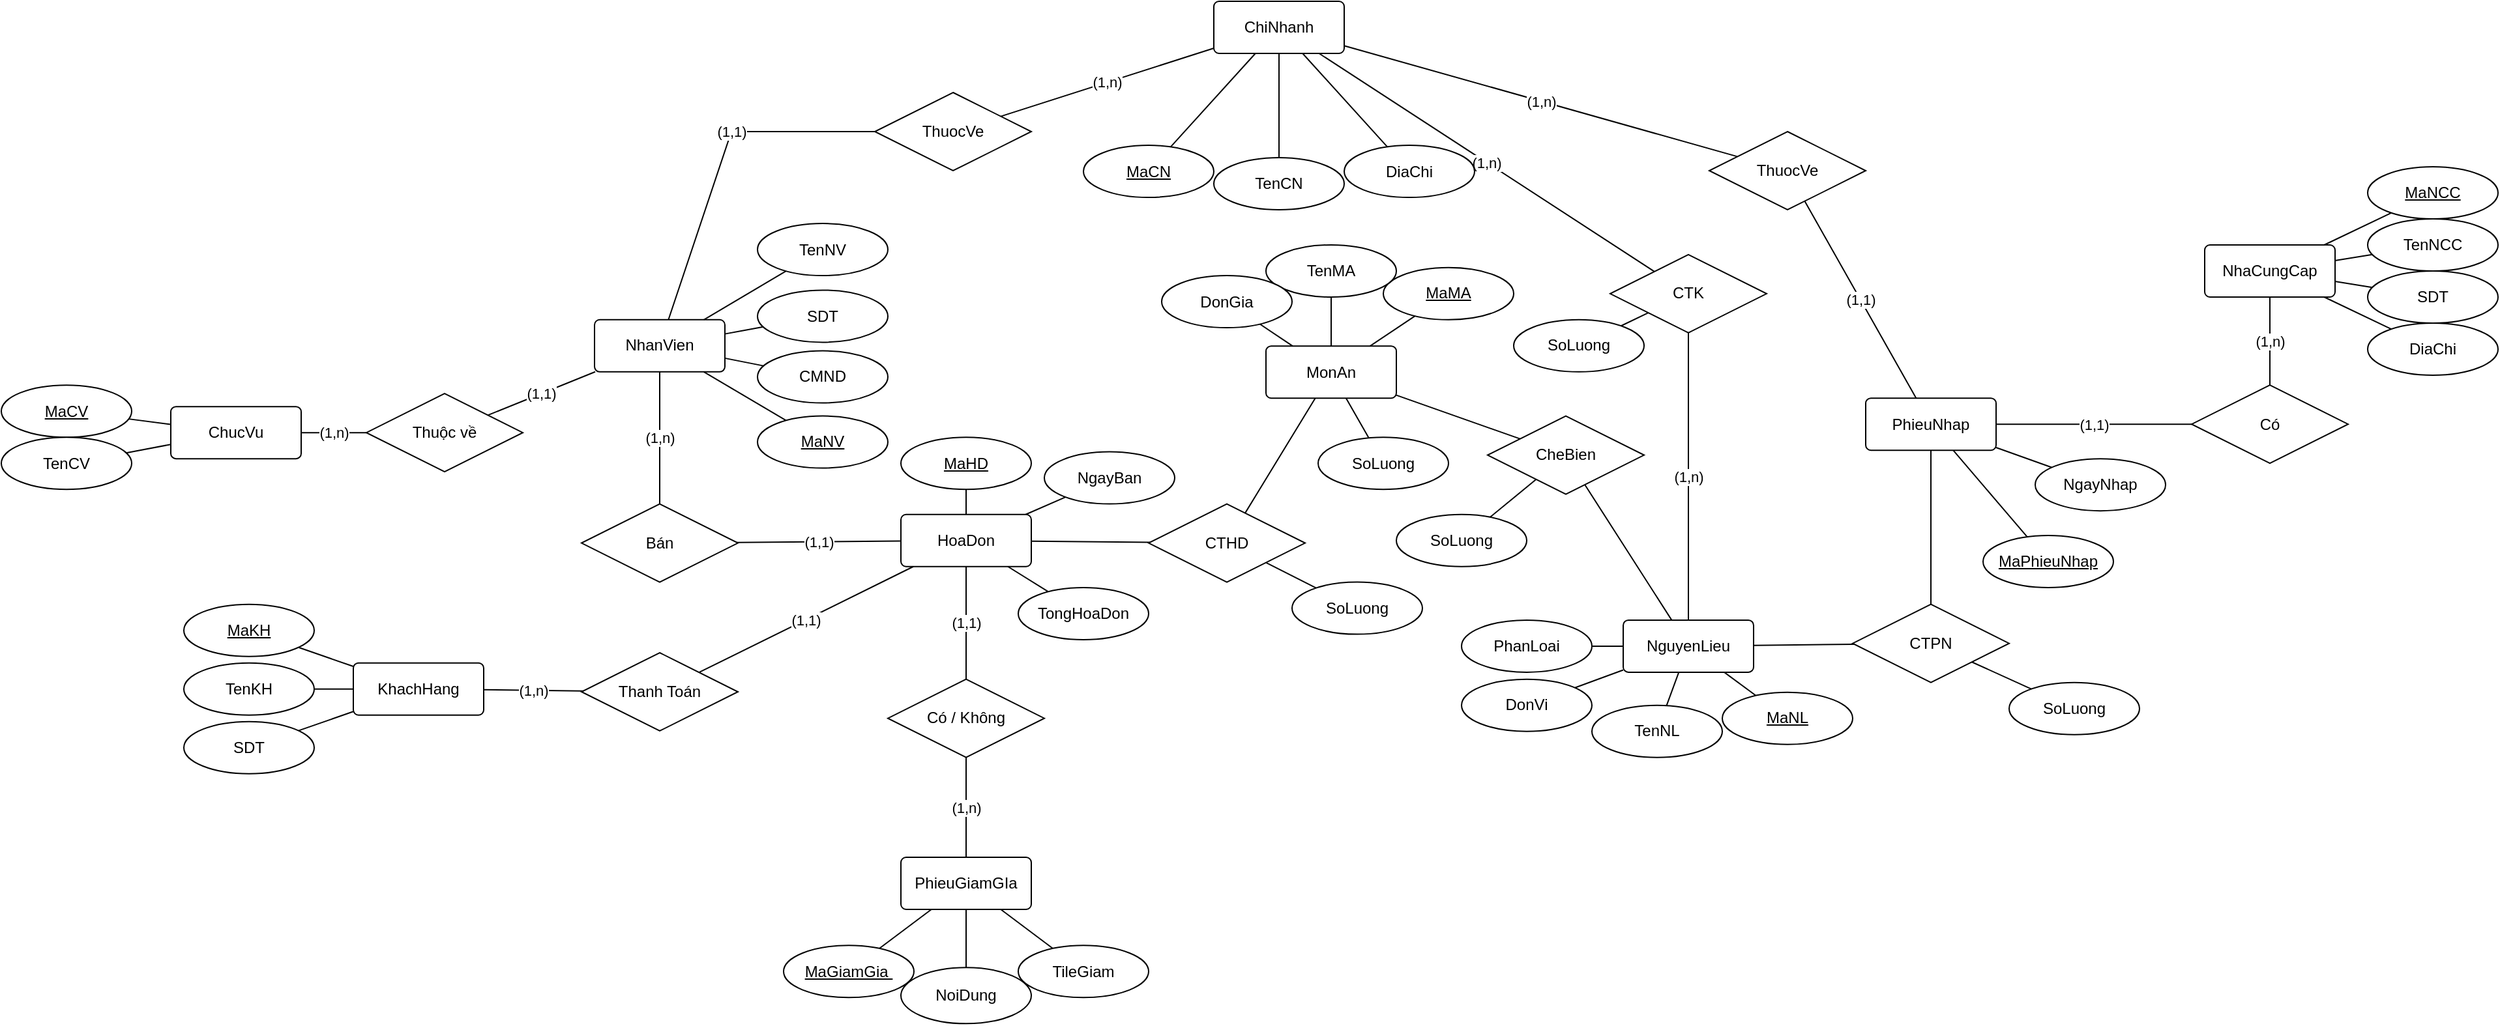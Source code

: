 <mxfile version="21.2.1" type="device" pages="16">
  <diagram id="6a1bHGBGVH5mavBtbU1z" name="Page-1">
    <mxGraphModel dx="2750" dy="669" grid="1" gridSize="10" guides="1" tooltips="1" connect="1" arrows="1" fold="1" page="1" pageScale="1" pageWidth="850" pageHeight="1100" math="0" shadow="0">
      <root>
        <mxCell id="0" />
        <mxCell id="1" parent="0" />
        <mxCell id="fHMDKejE6S2geMiqadcJ-3" value="(1,n)" style="rounded=0;orthogonalLoop=1;jettySize=auto;html=1;endArrow=none;endFill=0;" parent="1" source="VU9gFkAh_YzWSPAlti87-1" target="fHMDKejE6S2geMiqadcJ-2" edge="1">
          <mxGeometry relative="1" as="geometry" />
        </mxCell>
        <mxCell id="VU9gFkAh_YzWSPAlti87-1" value="NhanVien" style="rounded=1;arcSize=10;whiteSpace=wrap;html=1;align=center;" parent="1" vertex="1">
          <mxGeometry x="-585" y="324.39" width="100" height="40" as="geometry" />
        </mxCell>
        <mxCell id="VU9gFkAh_YzWSPAlti87-6" value="(1,n)" style="edgeStyle=none;rounded=0;orthogonalLoop=1;jettySize=auto;html=1;endArrow=none;endFill=0;" parent="1" source="VU9gFkAh_YzWSPAlti87-2" target="VU9gFkAh_YzWSPAlti87-5" edge="1">
          <mxGeometry relative="1" as="geometry">
            <mxPoint x="-757.501" y="396.999" as="targetPoint" />
          </mxGeometry>
        </mxCell>
        <mxCell id="VU9gFkAh_YzWSPAlti87-2" value="ChucVu" style="rounded=1;arcSize=10;whiteSpace=wrap;html=1;align=center;" parent="1" vertex="1">
          <mxGeometry x="-910" y="391.07" width="100" height="40" as="geometry" />
        </mxCell>
        <mxCell id="VU9gFkAh_YzWSPAlti87-7" value="(1,1)" style="edgeStyle=none;rounded=0;orthogonalLoop=1;jettySize=auto;html=1;endArrow=none;endFill=0;" parent="1" source="VU9gFkAh_YzWSPAlti87-5" target="VU9gFkAh_YzWSPAlti87-1" edge="1">
          <mxGeometry relative="1" as="geometry" />
        </mxCell>
        <mxCell id="VU9gFkAh_YzWSPAlti87-5" value="Thuộc về" style="shape=rhombus;perimeter=rhombusPerimeter;whiteSpace=wrap;html=1;align=center;" parent="1" vertex="1">
          <mxGeometry x="-760.0" y="381.07" width="120" height="60" as="geometry" />
        </mxCell>
        <mxCell id="zNfl4wu8lFtenNEcUPDU-57" style="edgeStyle=none;rounded=0;orthogonalLoop=1;jettySize=auto;html=1;endArrow=none;endFill=0;" parent="1" source="fHMDKejE6S2geMiqadcJ-1" target="fHMDKejE6S2geMiqadcJ-12" edge="1">
          <mxGeometry relative="1" as="geometry">
            <mxPoint x="-159.261" y="481.071" as="targetPoint" />
          </mxGeometry>
        </mxCell>
        <mxCell id="2rF063TZxJX0PvLxo06n-3" style="rounded=0;orthogonalLoop=1;jettySize=auto;html=1;endArrow=none;endFill=0;" parent="1" source="fHMDKejE6S2geMiqadcJ-1" target="2rF063TZxJX0PvLxo06n-1" edge="1">
          <mxGeometry relative="1" as="geometry" />
        </mxCell>
        <mxCell id="fHMDKejE6S2geMiqadcJ-1" value="HoaDon" style="rounded=1;arcSize=10;whiteSpace=wrap;html=1;align=center;" parent="1" vertex="1">
          <mxGeometry x="-350" y="473.88" width="100" height="40" as="geometry" />
        </mxCell>
        <mxCell id="fHMDKejE6S2geMiqadcJ-4" value="(1,1)" style="edgeStyle=none;rounded=0;orthogonalLoop=1;jettySize=auto;html=1;endArrow=none;endFill=0;" parent="1" source="fHMDKejE6S2geMiqadcJ-2" target="fHMDKejE6S2geMiqadcJ-1" edge="1">
          <mxGeometry relative="1" as="geometry" />
        </mxCell>
        <mxCell id="fHMDKejE6S2geMiqadcJ-2" value="Bán" style="shape=rhombus;perimeter=rhombusPerimeter;whiteSpace=wrap;html=1;align=center;" parent="1" vertex="1">
          <mxGeometry x="-595" y="465.8" width="120" height="60" as="geometry" />
        </mxCell>
        <mxCell id="fHMDKejE6S2geMiqadcJ-8" value="(1,1)" style="edgeStyle=none;rounded=0;orthogonalLoop=1;jettySize=auto;html=1;endArrow=none;endFill=0;" parent="1" source="fHMDKejE6S2geMiqadcJ-5" target="fHMDKejE6S2geMiqadcJ-1" edge="1">
          <mxGeometry relative="1" as="geometry">
            <mxPoint x="-395" y="827" as="sourcePoint" />
          </mxGeometry>
        </mxCell>
        <mxCell id="fHMDKejE6S2geMiqadcJ-5" value="Thanh Toán" style="shape=rhombus;perimeter=rhombusPerimeter;whiteSpace=wrap;html=1;align=center;" parent="1" vertex="1">
          <mxGeometry x="-595" y="580" width="120" height="60" as="geometry" />
        </mxCell>
        <mxCell id="fHMDKejE6S2geMiqadcJ-7" value="(1,n)" style="edgeStyle=none;rounded=0;orthogonalLoop=1;jettySize=auto;html=1;endArrow=none;endFill=0;" parent="1" source="fHMDKejE6S2geMiqadcJ-6" target="fHMDKejE6S2geMiqadcJ-5" edge="1">
          <mxGeometry relative="1" as="geometry" />
        </mxCell>
        <mxCell id="fHMDKejE6S2geMiqadcJ-6" value="KhachHang" style="rounded=1;arcSize=10;whiteSpace=wrap;html=1;align=center;" parent="1" vertex="1">
          <mxGeometry x="-770" y="587.84" width="100" height="40" as="geometry" />
        </mxCell>
        <mxCell id="3m6yO8YmZyMNfxgvpKFY-3" style="edgeStyle=none;rounded=0;orthogonalLoop=1;jettySize=auto;html=1;endArrow=none;endFill=0;" parent="1" source="fHMDKejE6S2geMiqadcJ-9" target="BcNSZI_xwxthwLTphOBu-14" edge="1">
          <mxGeometry relative="1" as="geometry" />
        </mxCell>
        <mxCell id="3m6yO8YmZyMNfxgvpKFY-12" style="edgeStyle=none;rounded=0;orthogonalLoop=1;jettySize=auto;html=1;endArrow=none;endFill=0;" parent="1" source="fHMDKejE6S2geMiqadcJ-9" target="3m6yO8YmZyMNfxgvpKFY-11" edge="1">
          <mxGeometry relative="1" as="geometry" />
        </mxCell>
        <mxCell id="fHMDKejE6S2geMiqadcJ-9" value="MonAn" style="rounded=1;arcSize=10;whiteSpace=wrap;html=1;align=center;" parent="1" vertex="1">
          <mxGeometry x="-70" y="344.6" width="100" height="40" as="geometry" />
        </mxCell>
        <mxCell id="zNfl4wu8lFtenNEcUPDU-58" style="edgeStyle=none;rounded=0;orthogonalLoop=1;jettySize=auto;html=1;endArrow=none;endFill=0;" parent="1" source="fHMDKejE6S2geMiqadcJ-12" target="fHMDKejE6S2geMiqadcJ-9" edge="1">
          <mxGeometry relative="1" as="geometry" />
        </mxCell>
        <mxCell id="fHMDKejE6S2geMiqadcJ-12" value="CTHD" style="shape=rhombus;perimeter=rhombusPerimeter;whiteSpace=wrap;html=1;align=center;" parent="1" vertex="1">
          <mxGeometry x="-160" y="465.8" width="120" height="60" as="geometry" />
        </mxCell>
        <mxCell id="fHMDKejE6S2geMiqadcJ-18" value="NhaCungCap" style="rounded=1;arcSize=10;whiteSpace=wrap;html=1;align=center;" parent="1" vertex="1">
          <mxGeometry x="650.0" y="267.0" width="100" height="40" as="geometry" />
        </mxCell>
        <mxCell id="Odtf_E9jzo3lkr9DYlYJ-3" style="edgeStyle=none;rounded=0;orthogonalLoop=1;jettySize=auto;html=1;endArrow=none;endFill=0;" parent="1" source="fHMDKejE6S2geMiqadcJ-25" target="BcNSZI_xwxthwLTphOBu-7" edge="1">
          <mxGeometry relative="1" as="geometry" />
        </mxCell>
        <mxCell id="fHMDKejE6S2geMiqadcJ-25" value="NguyenLieu" style="rounded=1;arcSize=10;whiteSpace=wrap;html=1;align=center;" parent="1" vertex="1">
          <mxGeometry x="204" y="554.94" width="100" height="40" as="geometry" />
        </mxCell>
        <mxCell id="fHMDKejE6S2geMiqadcJ-80" style="edgeStyle=none;rounded=0;orthogonalLoop=1;jettySize=auto;html=1;endArrow=none;endFill=0;" parent="1" source="fHMDKejE6S2geMiqadcJ-78" target="VU9gFkAh_YzWSPAlti87-2" edge="1">
          <mxGeometry relative="1" as="geometry" />
        </mxCell>
        <mxCell id="fHMDKejE6S2geMiqadcJ-78" value="MaCV" style="ellipse;whiteSpace=wrap;html=1;align=center;fontStyle=4" parent="1" vertex="1">
          <mxGeometry x="-1040" y="374.6" width="100" height="40" as="geometry" />
        </mxCell>
        <mxCell id="fHMDKejE6S2geMiqadcJ-81" style="edgeStyle=none;rounded=0;orthogonalLoop=1;jettySize=auto;html=1;endArrow=none;endFill=0;" parent="1" source="fHMDKejE6S2geMiqadcJ-79" target="VU9gFkAh_YzWSPAlti87-2" edge="1">
          <mxGeometry relative="1" as="geometry">
            <mxPoint x="-869.414" y="419.341" as="sourcePoint" />
          </mxGeometry>
        </mxCell>
        <mxCell id="fHMDKejE6S2geMiqadcJ-79" value="TenCV" style="ellipse;whiteSpace=wrap;html=1;align=center;" parent="1" vertex="1">
          <mxGeometry x="-1040" y="414.6" width="100" height="40" as="geometry" />
        </mxCell>
        <mxCell id="t5Y1c6n17Y9nzk3E7bph-1" style="rounded=0;orthogonalLoop=1;jettySize=auto;html=1;endArrow=none;endFill=0;" parent="1" source="fHMDKejE6S2geMiqadcJ-86" target="VU9gFkAh_YzWSPAlti87-1" edge="1">
          <mxGeometry relative="1" as="geometry" />
        </mxCell>
        <mxCell id="fHMDKejE6S2geMiqadcJ-86" value="TenNV" style="ellipse;whiteSpace=wrap;html=1;align=center;" parent="1" vertex="1">
          <mxGeometry x="-460" y="250.52" width="100" height="40" as="geometry" />
        </mxCell>
        <mxCell id="fHMDKejE6S2geMiqadcJ-91" style="edgeStyle=none;rounded=0;orthogonalLoop=1;jettySize=auto;html=1;endArrow=none;endFill=0;" parent="1" source="fHMDKejE6S2geMiqadcJ-87" target="VU9gFkAh_YzWSPAlti87-1" edge="1">
          <mxGeometry relative="1" as="geometry" />
        </mxCell>
        <mxCell id="fHMDKejE6S2geMiqadcJ-87" value="MaNV" style="ellipse;whiteSpace=wrap;html=1;align=center;fontStyle=4" parent="1" vertex="1">
          <mxGeometry x="-460.0" y="398.27" width="100" height="40" as="geometry" />
        </mxCell>
        <mxCell id="fHMDKejE6S2geMiqadcJ-94" style="edgeStyle=none;rounded=0;orthogonalLoop=1;jettySize=auto;html=1;endArrow=none;endFill=0;" parent="1" source="fHMDKejE6S2geMiqadcJ-89" target="VU9gFkAh_YzWSPAlti87-1" edge="1">
          <mxGeometry relative="1" as="geometry" />
        </mxCell>
        <mxCell id="fHMDKejE6S2geMiqadcJ-89" value="SDT" style="ellipse;whiteSpace=wrap;html=1;align=center;" parent="1" vertex="1">
          <mxGeometry x="-460" y="301.7" width="100" height="40" as="geometry" />
        </mxCell>
        <mxCell id="fHMDKejE6S2geMiqadcJ-99" style="edgeStyle=none;rounded=0;orthogonalLoop=1;jettySize=auto;html=1;endArrow=none;endFill=0;" parent="1" source="fHMDKejE6S2geMiqadcJ-95" target="fHMDKejE6S2geMiqadcJ-6" edge="1">
          <mxGeometry relative="1" as="geometry" />
        </mxCell>
        <mxCell id="fHMDKejE6S2geMiqadcJ-95" value="MaKH" style="ellipse;whiteSpace=wrap;html=1;align=center;fontStyle=4" parent="1" vertex="1">
          <mxGeometry x="-900" y="542.84" width="100" height="40" as="geometry" />
        </mxCell>
        <mxCell id="fHMDKejE6S2geMiqadcJ-100" style="edgeStyle=none;rounded=0;orthogonalLoop=1;jettySize=auto;html=1;endArrow=none;endFill=0;" parent="1" source="fHMDKejE6S2geMiqadcJ-96" target="fHMDKejE6S2geMiqadcJ-6" edge="1">
          <mxGeometry relative="1" as="geometry" />
        </mxCell>
        <mxCell id="fHMDKejE6S2geMiqadcJ-96" value="TenKH" style="ellipse;whiteSpace=wrap;html=1;align=center;" parent="1" vertex="1">
          <mxGeometry x="-900" y="587.84" width="100" height="40" as="geometry" />
        </mxCell>
        <mxCell id="fHMDKejE6S2geMiqadcJ-102" style="edgeStyle=none;rounded=0;orthogonalLoop=1;jettySize=auto;html=1;endArrow=none;endFill=0;" parent="1" source="fHMDKejE6S2geMiqadcJ-98" target="fHMDKejE6S2geMiqadcJ-6" edge="1">
          <mxGeometry relative="1" as="geometry" />
        </mxCell>
        <mxCell id="fHMDKejE6S2geMiqadcJ-98" value="SDT" style="ellipse;whiteSpace=wrap;html=1;align=center;" parent="1" vertex="1">
          <mxGeometry x="-900" y="632.84" width="100" height="40" as="geometry" />
        </mxCell>
        <mxCell id="fHMDKejE6S2geMiqadcJ-114" style="edgeStyle=none;rounded=0;orthogonalLoop=1;jettySize=auto;html=1;endArrow=none;endFill=0;" parent="1" source="fHMDKejE6S2geMiqadcJ-111" target="fHMDKejE6S2geMiqadcJ-12" edge="1">
          <mxGeometry relative="1" as="geometry" />
        </mxCell>
        <mxCell id="fHMDKejE6S2geMiqadcJ-111" value="SoLuong" style="ellipse;whiteSpace=wrap;html=1;align=center;" parent="1" vertex="1">
          <mxGeometry x="-50" y="525.8" width="100" height="40" as="geometry" />
        </mxCell>
        <mxCell id="v5Esbu1hWQ5voRgc_X98-17" style="edgeStyle=none;rounded=0;orthogonalLoop=1;jettySize=auto;html=1;endArrow=none;endFill=0;" parent="1" source="fHMDKejE6S2geMiqadcJ-129" target="fHMDKejE6S2geMiqadcJ-18" edge="1">
          <mxGeometry relative="1" as="geometry" />
        </mxCell>
        <mxCell id="fHMDKejE6S2geMiqadcJ-129" value="MaNCC" style="ellipse;whiteSpace=wrap;html=1;align=center;fontStyle=4" parent="1" vertex="1">
          <mxGeometry x="775.0" y="207.0" width="100" height="40" as="geometry" />
        </mxCell>
        <mxCell id="v5Esbu1hWQ5voRgc_X98-16" style="edgeStyle=none;rounded=0;orthogonalLoop=1;jettySize=auto;html=1;endArrow=none;endFill=0;" parent="1" source="fHMDKejE6S2geMiqadcJ-130" target="fHMDKejE6S2geMiqadcJ-18" edge="1">
          <mxGeometry relative="1" as="geometry" />
        </mxCell>
        <mxCell id="fHMDKejE6S2geMiqadcJ-130" value="TenNCC" style="ellipse;whiteSpace=wrap;html=1;align=center;" parent="1" vertex="1">
          <mxGeometry x="775.0" y="247.0" width="100" height="40" as="geometry" />
        </mxCell>
        <mxCell id="v5Esbu1hWQ5voRgc_X98-14" style="edgeStyle=none;rounded=0;orthogonalLoop=1;jettySize=auto;html=1;endArrow=none;endFill=0;" parent="1" source="fHMDKejE6S2geMiqadcJ-133" target="fHMDKejE6S2geMiqadcJ-18" edge="1">
          <mxGeometry relative="1" as="geometry" />
        </mxCell>
        <mxCell id="fHMDKejE6S2geMiqadcJ-133" value="DiaChi" style="ellipse;whiteSpace=wrap;html=1;align=center;" parent="1" vertex="1">
          <mxGeometry x="775.0" y="327.0" width="100" height="40" as="geometry" />
        </mxCell>
        <mxCell id="v5Esbu1hWQ5voRgc_X98-15" style="edgeStyle=none;rounded=0;orthogonalLoop=1;jettySize=auto;html=1;endArrow=none;endFill=0;" parent="1" source="fHMDKejE6S2geMiqadcJ-135" target="fHMDKejE6S2geMiqadcJ-18" edge="1">
          <mxGeometry relative="1" as="geometry" />
        </mxCell>
        <mxCell id="fHMDKejE6S2geMiqadcJ-135" value="SDT" style="ellipse;whiteSpace=wrap;html=1;align=center;" parent="1" vertex="1">
          <mxGeometry x="775.0" y="287.0" width="100" height="40" as="geometry" />
        </mxCell>
        <mxCell id="fHMDKejE6S2geMiqadcJ-140" style="edgeStyle=none;rounded=0;orthogonalLoop=1;jettySize=auto;html=1;endArrow=none;endFill=0;" parent="1" source="fHMDKejE6S2geMiqadcJ-137" target="fHMDKejE6S2geMiqadcJ-9" edge="1">
          <mxGeometry relative="1" as="geometry">
            <mxPoint x="-131.146" y="216.447" as="sourcePoint" />
          </mxGeometry>
        </mxCell>
        <mxCell id="fHMDKejE6S2geMiqadcJ-137" value="MaMA" style="ellipse;whiteSpace=wrap;html=1;align=center;fontStyle=4" parent="1" vertex="1">
          <mxGeometry x="20" y="284.39" width="100" height="40" as="geometry" />
        </mxCell>
        <mxCell id="fHMDKejE6S2geMiqadcJ-139" style="edgeStyle=none;rounded=0;orthogonalLoop=1;jettySize=auto;html=1;endArrow=none;endFill=0;" parent="1" source="fHMDKejE6S2geMiqadcJ-138" target="fHMDKejE6S2geMiqadcJ-9" edge="1">
          <mxGeometry relative="1" as="geometry">
            <mxPoint x="-81.15" y="431.007" as="sourcePoint" />
          </mxGeometry>
        </mxCell>
        <mxCell id="fHMDKejE6S2geMiqadcJ-138" value="TenMA" style="ellipse;whiteSpace=wrap;html=1;align=center;" parent="1" vertex="1">
          <mxGeometry x="-70" y="267.0" width="100" height="40" as="geometry" />
        </mxCell>
        <mxCell id="v5Esbu1hWQ5voRgc_X98-19" style="edgeStyle=none;rounded=0;orthogonalLoop=1;jettySize=auto;html=1;endArrow=none;endFill=0;" parent="1" source="fHMDKejE6S2geMiqadcJ-152" target="fHMDKejE6S2geMiqadcJ-25" edge="1">
          <mxGeometry relative="1" as="geometry" />
        </mxCell>
        <mxCell id="fHMDKejE6S2geMiqadcJ-152" value="MaNL" style="ellipse;whiteSpace=wrap;html=1;align=center;fontStyle=4" parent="1" vertex="1">
          <mxGeometry x="280" y="610.34" width="100" height="40" as="geometry" />
        </mxCell>
        <mxCell id="v5Esbu1hWQ5voRgc_X98-20" style="edgeStyle=none;rounded=0;orthogonalLoop=1;jettySize=auto;html=1;endArrow=none;endFill=0;" parent="1" source="fHMDKejE6S2geMiqadcJ-153" target="fHMDKejE6S2geMiqadcJ-25" edge="1">
          <mxGeometry relative="1" as="geometry" />
        </mxCell>
        <mxCell id="fHMDKejE6S2geMiqadcJ-153" value="TenNL" style="ellipse;whiteSpace=wrap;html=1;align=center;" parent="1" vertex="1">
          <mxGeometry x="180" y="620.34" width="100" height="40" as="geometry" />
        </mxCell>
        <mxCell id="fHMDKejE6S2geMiqadcJ-161" style="edgeStyle=none;rounded=0;orthogonalLoop=1;jettySize=auto;html=1;endArrow=none;endFill=0;" parent="1" source="zNfl4wu8lFtenNEcUPDU-59" target="fHMDKejE6S2geMiqadcJ-1" edge="1">
          <mxGeometry relative="1" as="geometry">
            <mxPoint x="-267.35" y="442.637" as="sourcePoint" />
          </mxGeometry>
        </mxCell>
        <mxCell id="ijFK4gIzEk9CtvnXMDeo-7" style="edgeStyle=none;rounded=0;orthogonalLoop=1;jettySize=auto;html=1;endArrow=none;endFill=0;" parent="1" source="ijFK4gIzEk9CtvnXMDeo-2" target="fHMDKejE6S2geMiqadcJ-9" edge="1">
          <mxGeometry relative="1" as="geometry">
            <mxPoint x="5.716" y="330.811" as="sourcePoint" />
          </mxGeometry>
        </mxCell>
        <mxCell id="ijFK4gIzEk9CtvnXMDeo-2" value="DonGia" style="ellipse;whiteSpace=wrap;html=1;align=center;" parent="1" vertex="1">
          <mxGeometry x="-150" y="290.52" width="100" height="40" as="geometry" />
        </mxCell>
        <mxCell id="Hg-zA2e1yXuKPxg4f5GL-2" style="edgeStyle=none;rounded=0;orthogonalLoop=1;jettySize=auto;html=1;endArrow=none;endFill=0;" parent="1" source="ijFK4gIzEk9CtvnXMDeo-9" target="VU9gFkAh_YzWSPAlti87-1" edge="1">
          <mxGeometry relative="1" as="geometry">
            <mxPoint x="-424.023" y="164.531" as="sourcePoint" />
          </mxGeometry>
        </mxCell>
        <mxCell id="ijFK4gIzEk9CtvnXMDeo-9" value="CMND" style="ellipse;whiteSpace=wrap;html=1;align=center;" parent="1" vertex="1">
          <mxGeometry x="-460" y="348.27" width="100" height="40" as="geometry" />
        </mxCell>
        <mxCell id="mpmezDqFWHD9Ik5FNsr4-10" style="edgeStyle=none;rounded=0;orthogonalLoop=1;jettySize=auto;html=1;exitX=0.75;exitY=1;exitDx=0;exitDy=0;endArrow=none;endFill=0;" parent="1" edge="1">
          <mxGeometry relative="1" as="geometry">
            <mxPoint x="344" y="655.34" as="sourcePoint" />
            <mxPoint x="344" y="655.34" as="targetPoint" />
          </mxGeometry>
        </mxCell>
        <mxCell id="zNfl4wu8lFtenNEcUPDU-13" style="edgeStyle=none;rounded=0;orthogonalLoop=1;jettySize=auto;html=1;exitX=0.5;exitY=1;exitDx=0;exitDy=0;endArrow=none;endFill=0;" parent="1" edge="1">
          <mxGeometry relative="1" as="geometry">
            <mxPoint x="294" y="661.85" as="sourcePoint" />
            <mxPoint x="294" y="661.85" as="targetPoint" />
          </mxGeometry>
        </mxCell>
        <mxCell id="t5Y1c6n17Y9nzk3E7bph-8" value="(1,n)" style="edgeStyle=none;rounded=0;orthogonalLoop=1;jettySize=auto;html=1;endArrow=none;endFill=0;" parent="1" source="zNfl4wu8lFtenNEcUPDU-48" target="t5Y1c6n17Y9nzk3E7bph-7" edge="1">
          <mxGeometry relative="1" as="geometry" />
        </mxCell>
        <mxCell id="zNfl4wu8lFtenNEcUPDU-48" value="PhieuGiamGIa" style="rounded=1;arcSize=10;whiteSpace=wrap;html=1;align=center;" parent="1" vertex="1">
          <mxGeometry x="-350" y="737" width="100" height="40" as="geometry" />
        </mxCell>
        <mxCell id="zNfl4wu8lFtenNEcUPDU-52" style="edgeStyle=none;rounded=0;orthogonalLoop=1;jettySize=auto;html=1;endArrow=none;endFill=0;" parent="1" source="zNfl4wu8lFtenNEcUPDU-49" target="zNfl4wu8lFtenNEcUPDU-48" edge="1">
          <mxGeometry relative="1" as="geometry">
            <mxPoint x="-220" y="738.818" as="targetPoint" />
          </mxGeometry>
        </mxCell>
        <mxCell id="zNfl4wu8lFtenNEcUPDU-49" value="MaGiamGia&amp;nbsp;" style="ellipse;whiteSpace=wrap;html=1;align=center;fontStyle=4" parent="1" vertex="1">
          <mxGeometry x="-440" y="804.66" width="100" height="40" as="geometry" />
        </mxCell>
        <mxCell id="zNfl4wu8lFtenNEcUPDU-54" style="edgeStyle=none;rounded=0;orthogonalLoop=1;jettySize=auto;html=1;endArrow=none;endFill=0;" parent="1" source="zNfl4wu8lFtenNEcUPDU-50" target="zNfl4wu8lFtenNEcUPDU-48" edge="1">
          <mxGeometry relative="1" as="geometry">
            <mxPoint x="-220" y="757" as="targetPoint" />
          </mxGeometry>
        </mxCell>
        <mxCell id="zNfl4wu8lFtenNEcUPDU-50" value="NoiDung" style="ellipse;whiteSpace=wrap;html=1;align=center;" parent="1" vertex="1">
          <mxGeometry x="-350" y="821.66" width="100" height="43" as="geometry" />
        </mxCell>
        <mxCell id="v5Esbu1hWQ5voRgc_X98-22" style="edgeStyle=none;rounded=0;orthogonalLoop=1;jettySize=auto;html=1;endArrow=none;endFill=0;" parent="1" source="zNfl4wu8lFtenNEcUPDU-51" target="zNfl4wu8lFtenNEcUPDU-48" edge="1">
          <mxGeometry relative="1" as="geometry">
            <mxPoint x="-220" y="775.864" as="targetPoint" />
          </mxGeometry>
        </mxCell>
        <mxCell id="zNfl4wu8lFtenNEcUPDU-51" value="TileGiam" style="ellipse;whiteSpace=wrap;html=1;align=center;" parent="1" vertex="1">
          <mxGeometry x="-260" y="804.66" width="100" height="40" as="geometry" />
        </mxCell>
        <mxCell id="zNfl4wu8lFtenNEcUPDU-59" value="MaHD" style="ellipse;whiteSpace=wrap;html=1;align=center;fontStyle=4" parent="1" vertex="1">
          <mxGeometry x="-350" y="414.6" width="100" height="40" as="geometry" />
        </mxCell>
        <mxCell id="BcNSZI_xwxthwLTphOBu-3" style="rounded=0;orthogonalLoop=1;jettySize=auto;html=1;endArrow=none;endFill=0;" parent="1" source="BcNSZI_xwxthwLTphOBu-1" target="fHMDKejE6S2geMiqadcJ-1" edge="1">
          <mxGeometry relative="1" as="geometry" />
        </mxCell>
        <mxCell id="BcNSZI_xwxthwLTphOBu-1" value="TongHoaDon" style="ellipse;whiteSpace=wrap;html=1;align=center;" parent="1" vertex="1">
          <mxGeometry x="-260" y="530.0" width="100" height="40" as="geometry" />
        </mxCell>
        <mxCell id="BcNSZI_xwxthwLTphOBu-19" style="edgeStyle=none;rounded=0;orthogonalLoop=1;jettySize=auto;html=1;endArrow=none;endFill=0;" parent="1" source="BcNSZI_xwxthwLTphOBu-7" target="BcNSZI_xwxthwLTphOBu-18" edge="1">
          <mxGeometry relative="1" as="geometry" />
        </mxCell>
        <mxCell id="Odtf_E9jzo3lkr9DYlYJ-2" style="rounded=0;orthogonalLoop=1;jettySize=auto;html=1;endArrow=none;endFill=0;" parent="1" source="BcNSZI_xwxthwLTphOBu-7" target="Odtf_E9jzo3lkr9DYlYJ-1" edge="1">
          <mxGeometry relative="1" as="geometry" />
        </mxCell>
        <mxCell id="BcNSZI_xwxthwLTphOBu-7" value="CTPN" style="shape=rhombus;perimeter=rhombusPerimeter;whiteSpace=wrap;html=1;align=center;" parent="1" vertex="1">
          <mxGeometry x="380" y="542.84" width="120" height="60" as="geometry" />
        </mxCell>
        <mxCell id="v5Esbu1hWQ5voRgc_X98-21" style="edgeStyle=none;rounded=0;orthogonalLoop=1;jettySize=auto;html=1;endArrow=none;endFill=0;" parent="1" source="BcNSZI_xwxthwLTphOBu-10" target="FYNrcFf922brazY8wPcq-22" edge="1">
          <mxGeometry relative="1" as="geometry" />
        </mxCell>
        <mxCell id="BcNSZI_xwxthwLTphOBu-10" value="SoLuong" style="ellipse;whiteSpace=wrap;html=1;align=center;" parent="1" vertex="1">
          <mxGeometry x="120" y="324.39" width="100" height="40" as="geometry" />
        </mxCell>
        <mxCell id="3m6yO8YmZyMNfxgvpKFY-4" style="edgeStyle=none;rounded=0;orthogonalLoop=1;jettySize=auto;html=1;endArrow=none;endFill=0;" parent="1" source="BcNSZI_xwxthwLTphOBu-14" target="fHMDKejE6S2geMiqadcJ-25" edge="1">
          <mxGeometry relative="1" as="geometry" />
        </mxCell>
        <mxCell id="3m6yO8YmZyMNfxgvpKFY-7" style="edgeStyle=none;rounded=0;orthogonalLoop=1;jettySize=auto;html=1;endArrow=none;endFill=0;" parent="1" source="BcNSZI_xwxthwLTphOBu-14" target="3m6yO8YmZyMNfxgvpKFY-6" edge="1">
          <mxGeometry relative="1" as="geometry" />
        </mxCell>
        <mxCell id="BcNSZI_xwxthwLTphOBu-14" value="CheBien" style="shape=rhombus;perimeter=rhombusPerimeter;whiteSpace=wrap;html=1;align=center;" parent="1" vertex="1">
          <mxGeometry x="100" y="398.27" width="120" height="60" as="geometry" />
        </mxCell>
        <mxCell id="BcNSZI_xwxthwLTphOBu-18" value="SoLuong" style="ellipse;whiteSpace=wrap;html=1;align=center;" parent="1" vertex="1">
          <mxGeometry x="500" y="602.84" width="100" height="40" as="geometry" />
        </mxCell>
        <mxCell id="2rF063TZxJX0PvLxo06n-1" value="NgayBan" style="ellipse;whiteSpace=wrap;html=1;align=center;" parent="1" vertex="1">
          <mxGeometry x="-240" y="425.8" width="100" height="40" as="geometry" />
        </mxCell>
        <mxCell id="t5Y1c6n17Y9nzk3E7bph-9" value="(1,1)" style="edgeStyle=none;rounded=0;orthogonalLoop=1;jettySize=auto;html=1;endArrow=none;endFill=0;" parent="1" source="t5Y1c6n17Y9nzk3E7bph-7" target="fHMDKejE6S2geMiqadcJ-1" edge="1">
          <mxGeometry relative="1" as="geometry" />
        </mxCell>
        <mxCell id="t5Y1c6n17Y9nzk3E7bph-7" value="Có / Không" style="shape=rhombus;perimeter=rhombusPerimeter;whiteSpace=wrap;html=1;align=center;" parent="1" vertex="1">
          <mxGeometry x="-360" y="600.34" width="120" height="60" as="geometry" />
        </mxCell>
        <mxCell id="Odtf_E9jzo3lkr9DYlYJ-5" value="(1,1)" style="edgeStyle=none;rounded=0;orthogonalLoop=1;jettySize=auto;html=1;endArrow=none;endFill=0;" parent="1" source="Odtf_E9jzo3lkr9DYlYJ-1" target="Odtf_E9jzo3lkr9DYlYJ-4" edge="1">
          <mxGeometry relative="1" as="geometry" />
        </mxCell>
        <mxCell id="Odtf_E9jzo3lkr9DYlYJ-1" value="PhieuNhap" style="rounded=1;arcSize=10;whiteSpace=wrap;html=1;align=center;" parent="1" vertex="1">
          <mxGeometry x="390.0" y="384.6" width="100" height="40" as="geometry" />
        </mxCell>
        <mxCell id="Odtf_E9jzo3lkr9DYlYJ-6" value="(1,n)" style="edgeStyle=none;rounded=0;orthogonalLoop=1;jettySize=auto;html=1;endArrow=none;endFill=0;" parent="1" source="Odtf_E9jzo3lkr9DYlYJ-4" target="fHMDKejE6S2geMiqadcJ-18" edge="1">
          <mxGeometry relative="1" as="geometry" />
        </mxCell>
        <mxCell id="Odtf_E9jzo3lkr9DYlYJ-4" value="Có" style="shape=rhombus;perimeter=rhombusPerimeter;whiteSpace=wrap;html=1;align=center;" parent="1" vertex="1">
          <mxGeometry x="640" y="374.6" width="120" height="60" as="geometry" />
        </mxCell>
        <mxCell id="Odtf_E9jzo3lkr9DYlYJ-9" style="edgeStyle=none;rounded=0;orthogonalLoop=1;jettySize=auto;html=1;endArrow=none;endFill=0;" parent="1" source="Odtf_E9jzo3lkr9DYlYJ-7" target="Odtf_E9jzo3lkr9DYlYJ-1" edge="1">
          <mxGeometry relative="1" as="geometry" />
        </mxCell>
        <mxCell id="Odtf_E9jzo3lkr9DYlYJ-7" value="MaPhieuNhap" style="ellipse;whiteSpace=wrap;html=1;align=center;fontStyle=4" parent="1" vertex="1">
          <mxGeometry x="480.0" y="490.0" width="100" height="40" as="geometry" />
        </mxCell>
        <mxCell id="Odtf_E9jzo3lkr9DYlYJ-10" style="edgeStyle=none;rounded=0;orthogonalLoop=1;jettySize=auto;html=1;endArrow=none;endFill=0;" parent="1" source="Odtf_E9jzo3lkr9DYlYJ-8" target="Odtf_E9jzo3lkr9DYlYJ-1" edge="1">
          <mxGeometry relative="1" as="geometry" />
        </mxCell>
        <mxCell id="Odtf_E9jzo3lkr9DYlYJ-8" value="NgayNhap" style="ellipse;whiteSpace=wrap;html=1;align=center;" parent="1" vertex="1">
          <mxGeometry x="520.0" y="431.07" width="100" height="40" as="geometry" />
        </mxCell>
        <mxCell id="3m6yO8YmZyMNfxgvpKFY-2" style="rounded=0;orthogonalLoop=1;jettySize=auto;html=1;endArrow=none;endFill=0;" parent="1" source="3m6yO8YmZyMNfxgvpKFY-1" target="fHMDKejE6S2geMiqadcJ-25" edge="1">
          <mxGeometry relative="1" as="geometry" />
        </mxCell>
        <mxCell id="3m6yO8YmZyMNfxgvpKFY-1" value="PhanLoai" style="ellipse;whiteSpace=wrap;html=1;align=center;" parent="1" vertex="1">
          <mxGeometry x="80" y="554.94" width="100" height="40" as="geometry" />
        </mxCell>
        <mxCell id="3m6yO8YmZyMNfxgvpKFY-6" value="SoLuong" style="ellipse;whiteSpace=wrap;html=1;align=center;" parent="1" vertex="1">
          <mxGeometry x="30" y="473.88" width="100" height="40" as="geometry" />
        </mxCell>
        <mxCell id="3m6yO8YmZyMNfxgvpKFY-9" style="edgeStyle=none;rounded=0;orthogonalLoop=1;jettySize=auto;html=1;endArrow=none;endFill=0;" parent="1" source="3m6yO8YmZyMNfxgvpKFY-8" target="fHMDKejE6S2geMiqadcJ-25" edge="1">
          <mxGeometry relative="1" as="geometry" />
        </mxCell>
        <mxCell id="3m6yO8YmZyMNfxgvpKFY-8" value="DonVi" style="ellipse;whiteSpace=wrap;html=1;align=center;" parent="1" vertex="1">
          <mxGeometry x="80" y="600.34" width="100" height="40" as="geometry" />
        </mxCell>
        <mxCell id="3m6yO8YmZyMNfxgvpKFY-11" value="SoLuong" style="ellipse;whiteSpace=wrap;html=1;align=center;" parent="1" vertex="1">
          <mxGeometry x="-30" y="414.6" width="100" height="40" as="geometry" />
        </mxCell>
        <mxCell id="FYNrcFf922brazY8wPcq-11" value="ChiNhanh" style="rounded=1;arcSize=10;whiteSpace=wrap;html=1;align=center;" parent="1" vertex="1">
          <mxGeometry x="-110" y="80" width="100" height="40" as="geometry" />
        </mxCell>
        <mxCell id="FYNrcFf922brazY8wPcq-13" value="ThuocVe" style="shape=rhombus;perimeter=rhombusPerimeter;whiteSpace=wrap;html=1;align=center;" parent="1" vertex="1">
          <mxGeometry x="-370.0" y="150" width="120" height="60" as="geometry" />
        </mxCell>
        <mxCell id="FYNrcFf922brazY8wPcq-14" value="(1,1)" style="edgeStyle=none;rounded=0;orthogonalLoop=1;jettySize=auto;html=1;endArrow=none;endFill=0;" parent="1" source="FYNrcFf922brazY8wPcq-13" target="VU9gFkAh_YzWSPAlti87-1" edge="1">
          <mxGeometry x="-0.161" relative="1" as="geometry">
            <mxPoint x="-656.819" y="407.661" as="sourcePoint" />
            <mxPoint x="-574.49" y="374.39" as="targetPoint" />
            <Array as="points">
              <mxPoint x="-480" y="180" />
            </Array>
            <mxPoint as="offset" />
          </mxGeometry>
        </mxCell>
        <mxCell id="FYNrcFf922brazY8wPcq-18" value="(1,n)" style="edgeStyle=none;rounded=0;orthogonalLoop=1;jettySize=auto;html=1;endArrow=none;endFill=0;" parent="1" source="FYNrcFf922brazY8wPcq-13" target="FYNrcFf922brazY8wPcq-11" edge="1">
          <mxGeometry relative="1" as="geometry">
            <mxPoint x="-750" y="421.07" as="targetPoint" />
            <mxPoint x="-800" y="421.07" as="sourcePoint" />
          </mxGeometry>
        </mxCell>
        <mxCell id="FYNrcFf922brazY8wPcq-21" value="(1,n)" style="edgeStyle=none;rounded=0;orthogonalLoop=1;jettySize=auto;html=1;endArrow=none;endFill=0;" parent="1" source="FYNrcFf922brazY8wPcq-22" target="fHMDKejE6S2geMiqadcJ-25" edge="1">
          <mxGeometry relative="1" as="geometry">
            <mxPoint x="480.8" y="280" as="sourcePoint" />
            <mxPoint x="-514.105" y="334.39" as="targetPoint" />
          </mxGeometry>
        </mxCell>
        <mxCell id="FYNrcFf922brazY8wPcq-22" value="CTK" style="shape=rhombus;perimeter=rhombusPerimeter;whiteSpace=wrap;html=1;align=center;" parent="1" vertex="1">
          <mxGeometry x="194.0" y="274.39" width="120" height="60" as="geometry" />
        </mxCell>
        <mxCell id="FYNrcFf922brazY8wPcq-26" value="(1,n)" style="edgeStyle=none;rounded=0;orthogonalLoop=1;jettySize=auto;html=1;endArrow=none;endFill=0;" parent="1" source="FYNrcFf922brazY8wPcq-22" target="FYNrcFf922brazY8wPcq-11" edge="1">
          <mxGeometry relative="1" as="geometry">
            <mxPoint x="-100" y="126" as="targetPoint" />
            <mxPoint x="-263.415" y="178.293" as="sourcePoint" />
          </mxGeometry>
        </mxCell>
        <mxCell id="FYNrcFf922brazY8wPcq-33" style="rounded=0;orthogonalLoop=1;jettySize=auto;html=1;endArrow=none;endFill=0;" parent="1" source="FYNrcFf922brazY8wPcq-29" target="FYNrcFf922brazY8wPcq-11" edge="1">
          <mxGeometry relative="1" as="geometry" />
        </mxCell>
        <mxCell id="FYNrcFf922brazY8wPcq-29" value="MaCN" style="ellipse;whiteSpace=wrap;html=1;align=center;fontStyle=4" parent="1" vertex="1">
          <mxGeometry x="-210.0" y="190.52" width="100" height="40" as="geometry" />
        </mxCell>
        <mxCell id="FYNrcFf922brazY8wPcq-34" style="edgeStyle=none;rounded=0;orthogonalLoop=1;jettySize=auto;html=1;endArrow=none;endFill=0;" parent="1" source="FYNrcFf922brazY8wPcq-31" target="FYNrcFf922brazY8wPcq-11" edge="1">
          <mxGeometry relative="1" as="geometry" />
        </mxCell>
        <mxCell id="FYNrcFf922brazY8wPcq-31" value="TenCN" style="ellipse;whiteSpace=wrap;html=1;align=center;" parent="1" vertex="1">
          <mxGeometry x="-110" y="200.0" width="100" height="40" as="geometry" />
        </mxCell>
        <mxCell id="FYNrcFf922brazY8wPcq-35" style="edgeStyle=none;rounded=0;orthogonalLoop=1;jettySize=auto;html=1;endArrow=none;endFill=0;" parent="1" source="FYNrcFf922brazY8wPcq-32" target="FYNrcFf922brazY8wPcq-11" edge="1">
          <mxGeometry relative="1" as="geometry" />
        </mxCell>
        <mxCell id="FYNrcFf922brazY8wPcq-32" value="DiaChi" style="ellipse;whiteSpace=wrap;html=1;align=center;" parent="1" vertex="1">
          <mxGeometry x="-10" y="190.52" width="100" height="40" as="geometry" />
        </mxCell>
        <mxCell id="igmYIRNHZiTJN-tt5ZKX-2" value="ThuocVe" style="shape=rhombus;perimeter=rhombusPerimeter;whiteSpace=wrap;html=1;align=center;" parent="1" vertex="1">
          <mxGeometry x="270.0" y="180" width="120" height="60" as="geometry" />
        </mxCell>
        <mxCell id="igmYIRNHZiTJN-tt5ZKX-5" value="(1,n)" style="edgeStyle=none;rounded=0;orthogonalLoop=1;jettySize=auto;html=1;endArrow=none;endFill=0;" parent="1" source="igmYIRNHZiTJN-tt5ZKX-2" target="FYNrcFf922brazY8wPcq-11" edge="1">
          <mxGeometry relative="1" as="geometry">
            <mxPoint x="-100" y="126" as="targetPoint" />
            <mxPoint x="-263.415" y="178.293" as="sourcePoint" />
          </mxGeometry>
        </mxCell>
        <mxCell id="igmYIRNHZiTJN-tt5ZKX-7" value="(1,1)" style="edgeStyle=none;rounded=0;orthogonalLoop=1;jettySize=auto;html=1;endArrow=none;endFill=0;" parent="1" source="Odtf_E9jzo3lkr9DYlYJ-1" target="igmYIRNHZiTJN-tt5ZKX-2" edge="1">
          <mxGeometry relative="1" as="geometry">
            <mxPoint x="500" y="414.6" as="sourcePoint" />
            <mxPoint x="650" y="414.6" as="targetPoint" />
          </mxGeometry>
        </mxCell>
      </root>
    </mxGraphModel>
  </diagram>
  <diagram id="ODquQ6CvmkwWdDj3L-zJ" name="Page-2">
    <mxGraphModel dx="1900" dy="669" grid="1" gridSize="10" guides="1" tooltips="1" connect="1" arrows="1" fold="1" page="1" pageScale="1" pageWidth="850" pageHeight="1100" math="0" shadow="0">
      <root>
        <mxCell id="bBDKNi_W-eQ-Wnlc13QD-0" />
        <mxCell id="bBDKNi_W-eQ-Wnlc13QD-1" parent="bBDKNi_W-eQ-Wnlc13QD-0" />
        <mxCell id="bBDKNi_W-eQ-Wnlc13QD-2" value="NhanVien" style="rounded=1;arcSize=10;whiteSpace=wrap;html=1;align=center;" parent="bBDKNi_W-eQ-Wnlc13QD-1" vertex="1">
          <mxGeometry x="-585" y="324.39" width="100" height="40" as="geometry" />
        </mxCell>
        <mxCell id="bBDKNi_W-eQ-Wnlc13QD-3" style="rounded=0;orthogonalLoop=1;jettySize=auto;html=1;endArrow=none;endFill=0;" parent="bBDKNi_W-eQ-Wnlc13QD-1" source="bBDKNi_W-eQ-Wnlc13QD-4" target="bBDKNi_W-eQ-Wnlc13QD-2" edge="1">
          <mxGeometry relative="1" as="geometry" />
        </mxCell>
        <mxCell id="bBDKNi_W-eQ-Wnlc13QD-4" value="TenNV" style="ellipse;whiteSpace=wrap;html=1;align=center;" parent="bBDKNi_W-eQ-Wnlc13QD-1" vertex="1">
          <mxGeometry x="-460" y="250.52" width="100" height="40" as="geometry" />
        </mxCell>
        <mxCell id="bBDKNi_W-eQ-Wnlc13QD-5" style="edgeStyle=none;rounded=0;orthogonalLoop=1;jettySize=auto;html=1;endArrow=none;endFill=0;" parent="bBDKNi_W-eQ-Wnlc13QD-1" source="bBDKNi_W-eQ-Wnlc13QD-6" target="bBDKNi_W-eQ-Wnlc13QD-2" edge="1">
          <mxGeometry relative="1" as="geometry" />
        </mxCell>
        <mxCell id="bBDKNi_W-eQ-Wnlc13QD-6" value="MaNV" style="ellipse;whiteSpace=wrap;html=1;align=center;fontStyle=4" parent="bBDKNi_W-eQ-Wnlc13QD-1" vertex="1">
          <mxGeometry x="-460.0" y="398.27" width="100" height="40" as="geometry" />
        </mxCell>
        <mxCell id="bBDKNi_W-eQ-Wnlc13QD-7" style="edgeStyle=none;rounded=0;orthogonalLoop=1;jettySize=auto;html=1;endArrow=none;endFill=0;" parent="bBDKNi_W-eQ-Wnlc13QD-1" source="bBDKNi_W-eQ-Wnlc13QD-8" target="bBDKNi_W-eQ-Wnlc13QD-2" edge="1">
          <mxGeometry relative="1" as="geometry" />
        </mxCell>
        <mxCell id="bBDKNi_W-eQ-Wnlc13QD-8" value="SDT" style="ellipse;whiteSpace=wrap;html=1;align=center;" parent="bBDKNi_W-eQ-Wnlc13QD-1" vertex="1">
          <mxGeometry x="-460" y="301.7" width="100" height="40" as="geometry" />
        </mxCell>
        <mxCell id="bBDKNi_W-eQ-Wnlc13QD-9" style="edgeStyle=none;rounded=0;orthogonalLoop=1;jettySize=auto;html=1;endArrow=none;endFill=0;" parent="bBDKNi_W-eQ-Wnlc13QD-1" source="bBDKNi_W-eQ-Wnlc13QD-10" target="bBDKNi_W-eQ-Wnlc13QD-2" edge="1">
          <mxGeometry relative="1" as="geometry">
            <mxPoint x="-424.023" y="164.531" as="sourcePoint" />
          </mxGeometry>
        </mxCell>
        <mxCell id="bBDKNi_W-eQ-Wnlc13QD-10" value="CMND" style="ellipse;whiteSpace=wrap;html=1;align=center;" parent="bBDKNi_W-eQ-Wnlc13QD-1" vertex="1">
          <mxGeometry x="-460" y="348.27" width="100" height="40" as="geometry" />
        </mxCell>
      </root>
    </mxGraphModel>
  </diagram>
  <diagram id="1lNpXVkWpYEDxvaodRDS" name="Page-3">
    <mxGraphModel dx="1900" dy="669" grid="1" gridSize="10" guides="1" tooltips="1" connect="1" arrows="1" fold="1" page="1" pageScale="1" pageWidth="850" pageHeight="1100" math="0" shadow="0">
      <root>
        <mxCell id="ud_OqLp-dzCcxjkyD64z-0" />
        <mxCell id="ud_OqLp-dzCcxjkyD64z-1" parent="ud_OqLp-dzCcxjkyD64z-0" />
        <mxCell id="ud_OqLp-dzCcxjkyD64z-3" style="rounded=0;orthogonalLoop=1;jettySize=auto;html=1;endArrow=none;endFill=0;" parent="ud_OqLp-dzCcxjkyD64z-1" source="ud_OqLp-dzCcxjkyD64z-4" target="ud_OqLp-dzCcxjkyD64z-9" edge="1">
          <mxGeometry relative="1" as="geometry" />
        </mxCell>
        <mxCell id="ud_OqLp-dzCcxjkyD64z-4" value="HoaDon" style="rounded=1;arcSize=10;whiteSpace=wrap;html=1;align=center;" parent="ud_OqLp-dzCcxjkyD64z-1" vertex="1">
          <mxGeometry x="-500" y="429.28" width="100" height="40" as="geometry" />
        </mxCell>
        <mxCell id="ud_OqLp-dzCcxjkyD64z-5" style="edgeStyle=none;rounded=0;orthogonalLoop=1;jettySize=auto;html=1;endArrow=none;endFill=0;" parent="ud_OqLp-dzCcxjkyD64z-1" source="ud_OqLp-dzCcxjkyD64z-6" target="ud_OqLp-dzCcxjkyD64z-4" edge="1">
          <mxGeometry relative="1" as="geometry">
            <mxPoint x="-417.35" y="398.037" as="sourcePoint" />
          </mxGeometry>
        </mxCell>
        <mxCell id="ud_OqLp-dzCcxjkyD64z-6" value="MaHD" style="ellipse;whiteSpace=wrap;html=1;align=center;fontStyle=4" parent="ud_OqLp-dzCcxjkyD64z-1" vertex="1">
          <mxGeometry x="-500" y="370.0" width="100" height="40" as="geometry" />
        </mxCell>
        <mxCell id="ud_OqLp-dzCcxjkyD64z-7" style="rounded=0;orthogonalLoop=1;jettySize=auto;html=1;endArrow=none;endFill=0;" parent="ud_OqLp-dzCcxjkyD64z-1" source="ud_OqLp-dzCcxjkyD64z-8" target="ud_OqLp-dzCcxjkyD64z-4" edge="1">
          <mxGeometry relative="1" as="geometry" />
        </mxCell>
        <mxCell id="ud_OqLp-dzCcxjkyD64z-8" value="TongHoaDon" style="ellipse;whiteSpace=wrap;html=1;align=center;" parent="ud_OqLp-dzCcxjkyD64z-1" vertex="1">
          <mxGeometry x="-410" y="485.4" width="100" height="40" as="geometry" />
        </mxCell>
        <mxCell id="ud_OqLp-dzCcxjkyD64z-9" value="NgayBan" style="ellipse;whiteSpace=wrap;html=1;align=center;" parent="ud_OqLp-dzCcxjkyD64z-1" vertex="1">
          <mxGeometry x="-390" y="381.2" width="100" height="40" as="geometry" />
        </mxCell>
      </root>
    </mxGraphModel>
  </diagram>
  <diagram id="zW9R2gSAuJ9KUKbMc-iQ" name="Page-4">
    <mxGraphModel dx="1050" dy="669" grid="1" gridSize="10" guides="1" tooltips="1" connect="1" arrows="1" fold="1" page="1" pageScale="1" pageWidth="850" pageHeight="1100" math="0" shadow="0">
      <root>
        <mxCell id="MgH38SPDngOfjLdqAd9l-0" />
        <mxCell id="MgH38SPDngOfjLdqAd9l-1" parent="MgH38SPDngOfjLdqAd9l-0" />
        <mxCell id="MgH38SPDngOfjLdqAd9l-2" style="edgeStyle=none;rounded=0;orthogonalLoop=1;jettySize=auto;html=1;endArrow=none;endFill=0;" parent="MgH38SPDngOfjLdqAd9l-1" source="MgH38SPDngOfjLdqAd9l-3" target="MgH38SPDngOfjLdqAd9l-10" edge="1">
          <mxGeometry relative="1" as="geometry" />
        </mxCell>
        <mxCell id="MgH38SPDngOfjLdqAd9l-3" value="MonAn" style="rounded=1;arcSize=10;whiteSpace=wrap;html=1;align=center;" parent="MgH38SPDngOfjLdqAd9l-1" vertex="1">
          <mxGeometry x="450" y="457.6" width="100" height="40" as="geometry" />
        </mxCell>
        <mxCell id="MgH38SPDngOfjLdqAd9l-4" style="edgeStyle=none;rounded=0;orthogonalLoop=1;jettySize=auto;html=1;endArrow=none;endFill=0;" parent="MgH38SPDngOfjLdqAd9l-1" source="MgH38SPDngOfjLdqAd9l-5" target="MgH38SPDngOfjLdqAd9l-3" edge="1">
          <mxGeometry relative="1" as="geometry">
            <mxPoint x="388.854" y="329.447" as="sourcePoint" />
          </mxGeometry>
        </mxCell>
        <mxCell id="MgH38SPDngOfjLdqAd9l-5" value="MaMA" style="ellipse;whiteSpace=wrap;html=1;align=center;fontStyle=4" parent="MgH38SPDngOfjLdqAd9l-1" vertex="1">
          <mxGeometry x="540" y="397.39" width="100" height="40" as="geometry" />
        </mxCell>
        <mxCell id="MgH38SPDngOfjLdqAd9l-6" style="edgeStyle=none;rounded=0;orthogonalLoop=1;jettySize=auto;html=1;endArrow=none;endFill=0;" parent="MgH38SPDngOfjLdqAd9l-1" source="MgH38SPDngOfjLdqAd9l-7" target="MgH38SPDngOfjLdqAd9l-3" edge="1">
          <mxGeometry relative="1" as="geometry">
            <mxPoint x="438.85" y="544.007" as="sourcePoint" />
          </mxGeometry>
        </mxCell>
        <mxCell id="MgH38SPDngOfjLdqAd9l-7" value="TenMA" style="ellipse;whiteSpace=wrap;html=1;align=center;" parent="MgH38SPDngOfjLdqAd9l-1" vertex="1">
          <mxGeometry x="450" y="380.0" width="100" height="40" as="geometry" />
        </mxCell>
        <mxCell id="MgH38SPDngOfjLdqAd9l-8" style="edgeStyle=none;rounded=0;orthogonalLoop=1;jettySize=auto;html=1;endArrow=none;endFill=0;" parent="MgH38SPDngOfjLdqAd9l-1" source="MgH38SPDngOfjLdqAd9l-9" target="MgH38SPDngOfjLdqAd9l-3" edge="1">
          <mxGeometry relative="1" as="geometry">
            <mxPoint x="525.716" y="443.811" as="sourcePoint" />
          </mxGeometry>
        </mxCell>
        <mxCell id="MgH38SPDngOfjLdqAd9l-9" value="DonGia" style="ellipse;whiteSpace=wrap;html=1;align=center;" parent="MgH38SPDngOfjLdqAd9l-1" vertex="1">
          <mxGeometry x="370" y="403.52" width="100" height="40" as="geometry" />
        </mxCell>
        <mxCell id="MgH38SPDngOfjLdqAd9l-10" value="SoLuong" style="ellipse;whiteSpace=wrap;html=1;align=center;" parent="MgH38SPDngOfjLdqAd9l-1" vertex="1">
          <mxGeometry x="490" y="527.6" width="100" height="40" as="geometry" />
        </mxCell>
      </root>
    </mxGraphModel>
  </diagram>
  <diagram id="Ms4MicHYKgwOwCBpy_SC" name="Page-5">
    <mxGraphModel dx="1900" dy="669" grid="1" gridSize="10" guides="1" tooltips="1" connect="1" arrows="1" fold="1" page="1" pageScale="1" pageWidth="850" pageHeight="1100" math="0" shadow="0">
      <root>
        <mxCell id="JLgepZtPbcghtTxsLpsK-0" />
        <mxCell id="JLgepZtPbcghtTxsLpsK-1" parent="JLgepZtPbcghtTxsLpsK-0" />
        <mxCell id="JLgepZtPbcghtTxsLpsK-2" value="PhieuGiamGIa" style="rounded=1;arcSize=10;whiteSpace=wrap;html=1;align=center;" parent="JLgepZtPbcghtTxsLpsK-1" vertex="1">
          <mxGeometry x="-450" y="570" width="100" height="40" as="geometry" />
        </mxCell>
        <mxCell id="JLgepZtPbcghtTxsLpsK-3" style="edgeStyle=none;rounded=0;orthogonalLoop=1;jettySize=auto;html=1;endArrow=none;endFill=0;" parent="JLgepZtPbcghtTxsLpsK-1" source="JLgepZtPbcghtTxsLpsK-4" target="JLgepZtPbcghtTxsLpsK-2" edge="1">
          <mxGeometry relative="1" as="geometry">
            <mxPoint x="-320" y="571.818" as="targetPoint" />
          </mxGeometry>
        </mxCell>
        <mxCell id="JLgepZtPbcghtTxsLpsK-4" value="MaGiamGia&amp;nbsp;" style="ellipse;whiteSpace=wrap;html=1;align=center;fontStyle=4" parent="JLgepZtPbcghtTxsLpsK-1" vertex="1">
          <mxGeometry x="-540" y="637.66" width="100" height="40" as="geometry" />
        </mxCell>
        <mxCell id="JLgepZtPbcghtTxsLpsK-5" style="edgeStyle=none;rounded=0;orthogonalLoop=1;jettySize=auto;html=1;endArrow=none;endFill=0;" parent="JLgepZtPbcghtTxsLpsK-1" source="JLgepZtPbcghtTxsLpsK-6" target="JLgepZtPbcghtTxsLpsK-2" edge="1">
          <mxGeometry relative="1" as="geometry">
            <mxPoint x="-320" y="590" as="targetPoint" />
          </mxGeometry>
        </mxCell>
        <mxCell id="JLgepZtPbcghtTxsLpsK-6" value="NoiDung" style="ellipse;whiteSpace=wrap;html=1;align=center;" parent="JLgepZtPbcghtTxsLpsK-1" vertex="1">
          <mxGeometry x="-450" y="654.66" width="100" height="43" as="geometry" />
        </mxCell>
        <mxCell id="JLgepZtPbcghtTxsLpsK-7" style="edgeStyle=none;rounded=0;orthogonalLoop=1;jettySize=auto;html=1;endArrow=none;endFill=0;" parent="JLgepZtPbcghtTxsLpsK-1" source="JLgepZtPbcghtTxsLpsK-8" target="JLgepZtPbcghtTxsLpsK-2" edge="1">
          <mxGeometry relative="1" as="geometry">
            <mxPoint x="-320" y="608.864" as="targetPoint" />
          </mxGeometry>
        </mxCell>
        <mxCell id="JLgepZtPbcghtTxsLpsK-8" value="TileGiam" style="ellipse;whiteSpace=wrap;html=1;align=center;" parent="JLgepZtPbcghtTxsLpsK-1" vertex="1">
          <mxGeometry x="-360" y="637.66" width="100" height="40" as="geometry" />
        </mxCell>
      </root>
    </mxGraphModel>
  </diagram>
  <diagram id="yZfq5XiMOnsX-Tc-LYc0" name="Page-6">
    <mxGraphModel dx="1050" dy="669" grid="1" gridSize="10" guides="1" tooltips="1" connect="1" arrows="1" fold="1" page="1" pageScale="1" pageWidth="850" pageHeight="1100" math="0" shadow="0">
      <root>
        <mxCell id="oIh0jiCK6bRwRyfXlmR1-0" />
        <mxCell id="oIh0jiCK6bRwRyfXlmR1-1" parent="oIh0jiCK6bRwRyfXlmR1-0" />
        <mxCell id="oIh0jiCK6bRwRyfXlmR1-2" value="NguyenLieu" style="rounded=1;arcSize=10;whiteSpace=wrap;html=1;align=center;" parent="oIh0jiCK6bRwRyfXlmR1-1" vertex="1">
          <mxGeometry x="394" y="391.06" width="100" height="40" as="geometry" />
        </mxCell>
        <mxCell id="oIh0jiCK6bRwRyfXlmR1-3" style="edgeStyle=none;rounded=0;orthogonalLoop=1;jettySize=auto;html=1;endArrow=none;endFill=0;" parent="oIh0jiCK6bRwRyfXlmR1-1" source="oIh0jiCK6bRwRyfXlmR1-4" target="oIh0jiCK6bRwRyfXlmR1-2" edge="1">
          <mxGeometry relative="1" as="geometry" />
        </mxCell>
        <mxCell id="oIh0jiCK6bRwRyfXlmR1-4" value="MaNL" style="ellipse;whiteSpace=wrap;html=1;align=center;fontStyle=4" parent="oIh0jiCK6bRwRyfXlmR1-1" vertex="1">
          <mxGeometry x="526.5" y="350.0" width="100" height="40" as="geometry" />
        </mxCell>
        <mxCell id="oIh0jiCK6bRwRyfXlmR1-5" style="edgeStyle=none;rounded=0;orthogonalLoop=1;jettySize=auto;html=1;endArrow=none;endFill=0;" parent="oIh0jiCK6bRwRyfXlmR1-1" source="oIh0jiCK6bRwRyfXlmR1-6" target="oIh0jiCK6bRwRyfXlmR1-2" edge="1">
          <mxGeometry relative="1" as="geometry" />
        </mxCell>
        <mxCell id="oIh0jiCK6bRwRyfXlmR1-6" value="TenNL" style="ellipse;whiteSpace=wrap;html=1;align=center;" parent="oIh0jiCK6bRwRyfXlmR1-1" vertex="1">
          <mxGeometry x="526.5" y="390.0" width="100" height="40" as="geometry" />
        </mxCell>
        <mxCell id="oIh0jiCK6bRwRyfXlmR1-7" style="edgeStyle=none;rounded=0;orthogonalLoop=1;jettySize=auto;html=1;exitX=0.75;exitY=1;exitDx=0;exitDy=0;endArrow=none;endFill=0;" parent="oIh0jiCK6bRwRyfXlmR1-1" edge="1">
          <mxGeometry relative="1" as="geometry">
            <mxPoint x="534" y="491.46" as="sourcePoint" />
            <mxPoint x="534" y="491.46" as="targetPoint" />
          </mxGeometry>
        </mxCell>
        <mxCell id="oIh0jiCK6bRwRyfXlmR1-8" style="edgeStyle=none;rounded=0;orthogonalLoop=1;jettySize=auto;html=1;endArrow=none;endFill=0;" parent="oIh0jiCK6bRwRyfXlmR1-1" source="oIh0jiCK6bRwRyfXlmR1-9" target="oIh0jiCK6bRwRyfXlmR1-2" edge="1">
          <mxGeometry relative="1" as="geometry" />
        </mxCell>
        <mxCell id="oIh0jiCK6bRwRyfXlmR1-9" value="SoLuong" style="ellipse;whiteSpace=wrap;html=1;align=center;" parent="oIh0jiCK6bRwRyfXlmR1-1" vertex="1">
          <mxGeometry x="526.5" y="430.0" width="100" height="40" as="geometry" />
        </mxCell>
        <mxCell id="oIh0jiCK6bRwRyfXlmR1-12" style="rounded=0;orthogonalLoop=1;jettySize=auto;html=1;endArrow=none;endFill=0;" parent="oIh0jiCK6bRwRyfXlmR1-1" source="oIh0jiCK6bRwRyfXlmR1-13" target="oIh0jiCK6bRwRyfXlmR1-2" edge="1">
          <mxGeometry relative="1" as="geometry" />
        </mxCell>
        <mxCell id="oIh0jiCK6bRwRyfXlmR1-13" value="PhanLoai" style="ellipse;whiteSpace=wrap;html=1;align=center;" parent="oIh0jiCK6bRwRyfXlmR1-1" vertex="1">
          <mxGeometry x="260" y="360.0" width="100" height="40" as="geometry" />
        </mxCell>
        <mxCell id="oIh0jiCK6bRwRyfXlmR1-14" style="edgeStyle=none;rounded=0;orthogonalLoop=1;jettySize=auto;html=1;endArrow=none;endFill=0;" parent="oIh0jiCK6bRwRyfXlmR1-1" source="oIh0jiCK6bRwRyfXlmR1-15" target="oIh0jiCK6bRwRyfXlmR1-2" edge="1">
          <mxGeometry relative="1" as="geometry" />
        </mxCell>
        <mxCell id="oIh0jiCK6bRwRyfXlmR1-15" value="DonVi" style="ellipse;whiteSpace=wrap;html=1;align=center;" parent="oIh0jiCK6bRwRyfXlmR1-1" vertex="1">
          <mxGeometry x="260" y="410.0" width="100" height="40" as="geometry" />
        </mxCell>
      </root>
    </mxGraphModel>
  </diagram>
  <diagram id="dtd6dvaag9lCnS9vteGJ" name="Page-7">
    <mxGraphModel dx="1050" dy="669" grid="1" gridSize="10" guides="1" tooltips="1" connect="1" arrows="1" fold="1" page="1" pageScale="1" pageWidth="850" pageHeight="1100" math="0" shadow="0">
      <root>
        <mxCell id="Hl_BIgQ0L4WA7y1dwsYI-0" />
        <mxCell id="Hl_BIgQ0L4WA7y1dwsYI-1" parent="Hl_BIgQ0L4WA7y1dwsYI-0" />
        <mxCell id="Hl_BIgQ0L4WA7y1dwsYI-2" value="NhaCungCap" style="rounded=1;arcSize=10;whiteSpace=wrap;html=1;align=center;" parent="Hl_BIgQ0L4WA7y1dwsYI-1" vertex="1">
          <mxGeometry x="350.0" y="370.0" width="100" height="40" as="geometry" />
        </mxCell>
        <mxCell id="Hl_BIgQ0L4WA7y1dwsYI-3" style="edgeStyle=none;rounded=0;orthogonalLoop=1;jettySize=auto;html=1;endArrow=none;endFill=0;" parent="Hl_BIgQ0L4WA7y1dwsYI-1" source="Hl_BIgQ0L4WA7y1dwsYI-4" target="Hl_BIgQ0L4WA7y1dwsYI-2" edge="1">
          <mxGeometry relative="1" as="geometry" />
        </mxCell>
        <mxCell id="Hl_BIgQ0L4WA7y1dwsYI-4" value="MaNCC" style="ellipse;whiteSpace=wrap;html=1;align=center;fontStyle=4" parent="Hl_BIgQ0L4WA7y1dwsYI-1" vertex="1">
          <mxGeometry x="475.0" y="310.0" width="100" height="40" as="geometry" />
        </mxCell>
        <mxCell id="Hl_BIgQ0L4WA7y1dwsYI-5" style="edgeStyle=none;rounded=0;orthogonalLoop=1;jettySize=auto;html=1;endArrow=none;endFill=0;" parent="Hl_BIgQ0L4WA7y1dwsYI-1" source="Hl_BIgQ0L4WA7y1dwsYI-6" target="Hl_BIgQ0L4WA7y1dwsYI-2" edge="1">
          <mxGeometry relative="1" as="geometry" />
        </mxCell>
        <mxCell id="Hl_BIgQ0L4WA7y1dwsYI-6" value="TenNCC" style="ellipse;whiteSpace=wrap;html=1;align=center;" parent="Hl_BIgQ0L4WA7y1dwsYI-1" vertex="1">
          <mxGeometry x="475.0" y="350.0" width="100" height="40" as="geometry" />
        </mxCell>
        <mxCell id="Hl_BIgQ0L4WA7y1dwsYI-7" style="edgeStyle=none;rounded=0;orthogonalLoop=1;jettySize=auto;html=1;endArrow=none;endFill=0;" parent="Hl_BIgQ0L4WA7y1dwsYI-1" source="Hl_BIgQ0L4WA7y1dwsYI-8" target="Hl_BIgQ0L4WA7y1dwsYI-2" edge="1">
          <mxGeometry relative="1" as="geometry" />
        </mxCell>
        <mxCell id="Hl_BIgQ0L4WA7y1dwsYI-8" value="DiaChi" style="ellipse;whiteSpace=wrap;html=1;align=center;" parent="Hl_BIgQ0L4WA7y1dwsYI-1" vertex="1">
          <mxGeometry x="475.0" y="430.0" width="100" height="40" as="geometry" />
        </mxCell>
        <mxCell id="Hl_BIgQ0L4WA7y1dwsYI-9" style="edgeStyle=none;rounded=0;orthogonalLoop=1;jettySize=auto;html=1;endArrow=none;endFill=0;" parent="Hl_BIgQ0L4WA7y1dwsYI-1" source="Hl_BIgQ0L4WA7y1dwsYI-10" target="Hl_BIgQ0L4WA7y1dwsYI-2" edge="1">
          <mxGeometry relative="1" as="geometry" />
        </mxCell>
        <mxCell id="Hl_BIgQ0L4WA7y1dwsYI-10" value="SDT" style="ellipse;whiteSpace=wrap;html=1;align=center;" parent="Hl_BIgQ0L4WA7y1dwsYI-1" vertex="1">
          <mxGeometry x="475.0" y="390.0" width="100" height="40" as="geometry" />
        </mxCell>
      </root>
    </mxGraphModel>
  </diagram>
  <diagram id="nUO8r-8XtP_Q_bMOsoCJ" name="Page-8">
    <mxGraphModel dx="1900" dy="669" grid="1" gridSize="10" guides="1" tooltips="1" connect="1" arrows="1" fold="1" page="1" pageScale="1" pageWidth="850" pageHeight="1100" math="0" shadow="0">
      <root>
        <mxCell id="3CXAkcrSsjbsvungwIJg-0" />
        <mxCell id="3CXAkcrSsjbsvungwIJg-1" parent="3CXAkcrSsjbsvungwIJg-0" />
        <mxCell id="3CXAkcrSsjbsvungwIJg-2" value="CaLamViec" style="rounded=1;arcSize=10;whiteSpace=wrap;html=1;align=center;" parent="3CXAkcrSsjbsvungwIJg-1" vertex="1">
          <mxGeometry x="-450.0" y="370" width="100" height="40" as="geometry" />
        </mxCell>
        <mxCell id="3CXAkcrSsjbsvungwIJg-3" style="edgeStyle=none;rounded=0;orthogonalLoop=1;jettySize=auto;html=1;endArrow=none;endFill=0;" parent="3CXAkcrSsjbsvungwIJg-1" source="3CXAkcrSsjbsvungwIJg-4" target="3CXAkcrSsjbsvungwIJg-2" edge="1">
          <mxGeometry relative="1" as="geometry" />
        </mxCell>
        <mxCell id="3CXAkcrSsjbsvungwIJg-4" value="ThoiGian" style="ellipse;whiteSpace=wrap;html=1;align=center;" parent="3CXAkcrSsjbsvungwIJg-1" vertex="1">
          <mxGeometry x="-580" y="410" width="100" height="40" as="geometry" />
        </mxCell>
        <mxCell id="3CXAkcrSsjbsvungwIJg-5" style="edgeStyle=none;rounded=0;orthogonalLoop=1;jettySize=auto;html=1;endArrow=none;endFill=0;" parent="3CXAkcrSsjbsvungwIJg-1" source="3CXAkcrSsjbsvungwIJg-6" target="3CXAkcrSsjbsvungwIJg-2" edge="1">
          <mxGeometry relative="1" as="geometry" />
        </mxCell>
        <mxCell id="3CXAkcrSsjbsvungwIJg-6" value="TenCa" style="ellipse;whiteSpace=wrap;html=1;align=center;" parent="3CXAkcrSsjbsvungwIJg-1" vertex="1">
          <mxGeometry x="-580" y="370" width="100" height="40" as="geometry" />
        </mxCell>
        <mxCell id="3CXAkcrSsjbsvungwIJg-7" style="rounded=0;orthogonalLoop=1;jettySize=auto;html=1;endArrow=none;endFill=0;" parent="3CXAkcrSsjbsvungwIJg-1" source="3CXAkcrSsjbsvungwIJg-8" target="3CXAkcrSsjbsvungwIJg-2" edge="1">
          <mxGeometry relative="1" as="geometry" />
        </mxCell>
        <mxCell id="3CXAkcrSsjbsvungwIJg-8" value="MaCa" style="ellipse;whiteSpace=wrap;html=1;align=center;fontStyle=4" parent="3CXAkcrSsjbsvungwIJg-1" vertex="1">
          <mxGeometry x="-580" y="330" width="100" height="40" as="geometry" />
        </mxCell>
      </root>
    </mxGraphModel>
  </diagram>
  <diagram id="RY5auuRw0Tr6lwbIUKdT" name="Page-9">
    <mxGraphModel dx="1900" dy="669" grid="1" gridSize="10" guides="1" tooltips="1" connect="1" arrows="1" fold="1" page="1" pageScale="1" pageWidth="850" pageHeight="1100" math="0" shadow="0">
      <root>
        <mxCell id="t3owp3p87VXNl4GTLL0Z-0" />
        <mxCell id="t3owp3p87VXNl4GTLL0Z-1" parent="t3owp3p87VXNl4GTLL0Z-0" />
        <mxCell id="t3owp3p87VXNl4GTLL0Z-2" value="ChucVu" style="rounded=1;arcSize=10;whiteSpace=wrap;html=1;align=center;" parent="t3owp3p87VXNl4GTLL0Z-1" vertex="1">
          <mxGeometry x="-440" y="386.47" width="100" height="40" as="geometry" />
        </mxCell>
        <mxCell id="t3owp3p87VXNl4GTLL0Z-3" style="edgeStyle=none;rounded=0;orthogonalLoop=1;jettySize=auto;html=1;endArrow=none;endFill=0;" parent="t3owp3p87VXNl4GTLL0Z-1" source="t3owp3p87VXNl4GTLL0Z-4" target="t3owp3p87VXNl4GTLL0Z-2" edge="1">
          <mxGeometry relative="1" as="geometry" />
        </mxCell>
        <mxCell id="t3owp3p87VXNl4GTLL0Z-4" value="MaCV" style="ellipse;whiteSpace=wrap;html=1;align=center;fontStyle=4" parent="t3owp3p87VXNl4GTLL0Z-1" vertex="1">
          <mxGeometry x="-570" y="370.0" width="100" height="40" as="geometry" />
        </mxCell>
        <mxCell id="t3owp3p87VXNl4GTLL0Z-5" style="edgeStyle=none;rounded=0;orthogonalLoop=1;jettySize=auto;html=1;endArrow=none;endFill=0;" parent="t3owp3p87VXNl4GTLL0Z-1" source="t3owp3p87VXNl4GTLL0Z-6" target="t3owp3p87VXNl4GTLL0Z-2" edge="1">
          <mxGeometry relative="1" as="geometry">
            <mxPoint x="-399.414" y="414.741" as="sourcePoint" />
          </mxGeometry>
        </mxCell>
        <mxCell id="t3owp3p87VXNl4GTLL0Z-6" value="TenCV" style="ellipse;whiteSpace=wrap;html=1;align=center;" parent="t3owp3p87VXNl4GTLL0Z-1" vertex="1">
          <mxGeometry x="-570" y="410.0" width="100" height="40" as="geometry" />
        </mxCell>
      </root>
    </mxGraphModel>
  </diagram>
  <diagram id="UUi210JC0lhXJQWpPDK5" name="Page-10">
    <mxGraphModel dx="1900" dy="669" grid="1" gridSize="10" guides="1" tooltips="1" connect="1" arrows="1" fold="1" page="1" pageScale="1" pageWidth="850" pageHeight="1100" math="0" shadow="0">
      <root>
        <mxCell id="x8YEBAv76WcFxreyT-T8-0" />
        <mxCell id="x8YEBAv76WcFxreyT-T8-1" parent="x8YEBAv76WcFxreyT-T8-0" />
        <mxCell id="x8YEBAv76WcFxreyT-T8-2" value="KhachHang" style="rounded=1;arcSize=10;whiteSpace=wrap;html=1;align=center;" parent="x8YEBAv76WcFxreyT-T8-1" vertex="1">
          <mxGeometry x="-430" y="365.0" width="100" height="40" as="geometry" />
        </mxCell>
        <mxCell id="x8YEBAv76WcFxreyT-T8-3" style="edgeStyle=none;rounded=0;orthogonalLoop=1;jettySize=auto;html=1;endArrow=none;endFill=0;" parent="x8YEBAv76WcFxreyT-T8-1" source="x8YEBAv76WcFxreyT-T8-4" target="x8YEBAv76WcFxreyT-T8-2" edge="1">
          <mxGeometry relative="1" as="geometry" />
        </mxCell>
        <mxCell id="x8YEBAv76WcFxreyT-T8-4" value="MaKH" style="ellipse;whiteSpace=wrap;html=1;align=center;fontStyle=4" parent="x8YEBAv76WcFxreyT-T8-1" vertex="1">
          <mxGeometry x="-560" y="320" width="100" height="40" as="geometry" />
        </mxCell>
        <mxCell id="x8YEBAv76WcFxreyT-T8-5" style="edgeStyle=none;rounded=0;orthogonalLoop=1;jettySize=auto;html=1;endArrow=none;endFill=0;" parent="x8YEBAv76WcFxreyT-T8-1" source="x8YEBAv76WcFxreyT-T8-6" target="x8YEBAv76WcFxreyT-T8-2" edge="1">
          <mxGeometry relative="1" as="geometry" />
        </mxCell>
        <mxCell id="x8YEBAv76WcFxreyT-T8-6" value="TenKH" style="ellipse;whiteSpace=wrap;html=1;align=center;" parent="x8YEBAv76WcFxreyT-T8-1" vertex="1">
          <mxGeometry x="-560" y="365" width="100" height="40" as="geometry" />
        </mxCell>
        <mxCell id="x8YEBAv76WcFxreyT-T8-7" style="edgeStyle=none;rounded=0;orthogonalLoop=1;jettySize=auto;html=1;endArrow=none;endFill=0;" parent="x8YEBAv76WcFxreyT-T8-1" source="x8YEBAv76WcFxreyT-T8-8" target="x8YEBAv76WcFxreyT-T8-2" edge="1">
          <mxGeometry relative="1" as="geometry" />
        </mxCell>
        <mxCell id="x8YEBAv76WcFxreyT-T8-8" value="SDT" style="ellipse;whiteSpace=wrap;html=1;align=center;" parent="x8YEBAv76WcFxreyT-T8-1" vertex="1">
          <mxGeometry x="-560" y="410" width="100" height="40" as="geometry" />
        </mxCell>
      </root>
    </mxGraphModel>
  </diagram>
  <diagram id="Jeb3oPkdb7JbiG6ude-4" name="Page-11">
    <mxGraphModel dx="1050" dy="669" grid="1" gridSize="10" guides="1" tooltips="1" connect="1" arrows="1" fold="1" page="1" pageScale="1" pageWidth="850" pageHeight="1100" math="0" shadow="0">
      <root>
        <mxCell id="kFFrpaxAyjewqXOeWyaX-0" />
        <mxCell id="kFFrpaxAyjewqXOeWyaX-1" parent="kFFrpaxAyjewqXOeWyaX-0" />
        <mxCell id="kFFrpaxAyjewqXOeWyaX-2" value="PhieuNhap" style="rounded=1;arcSize=10;whiteSpace=wrap;html=1;align=center;" parent="kFFrpaxAyjewqXOeWyaX-1" vertex="1">
          <mxGeometry x="394.0" y="430.0" width="100" height="40" as="geometry" />
        </mxCell>
        <mxCell id="kFFrpaxAyjewqXOeWyaX-3" style="edgeStyle=none;rounded=0;orthogonalLoop=1;jettySize=auto;html=1;endArrow=none;endFill=0;" parent="kFFrpaxAyjewqXOeWyaX-1" source="kFFrpaxAyjewqXOeWyaX-4" target="kFFrpaxAyjewqXOeWyaX-2" edge="1">
          <mxGeometry relative="1" as="geometry" />
        </mxCell>
        <mxCell id="kFFrpaxAyjewqXOeWyaX-4" value="MaPhieuNhap" style="ellipse;whiteSpace=wrap;html=1;align=center;fontStyle=4" parent="kFFrpaxAyjewqXOeWyaX-1" vertex="1">
          <mxGeometry x="260.0" y="457.0" width="100" height="40" as="geometry" />
        </mxCell>
        <mxCell id="kFFrpaxAyjewqXOeWyaX-5" style="edgeStyle=none;rounded=0;orthogonalLoop=1;jettySize=auto;html=1;endArrow=none;endFill=0;" parent="kFFrpaxAyjewqXOeWyaX-1" source="kFFrpaxAyjewqXOeWyaX-6" target="kFFrpaxAyjewqXOeWyaX-2" edge="1">
          <mxGeometry relative="1" as="geometry" />
        </mxCell>
        <mxCell id="kFFrpaxAyjewqXOeWyaX-6" value="NgayNhap" style="ellipse;whiteSpace=wrap;html=1;align=center;" parent="kFFrpaxAyjewqXOeWyaX-1" vertex="1">
          <mxGeometry x="330.0" y="487.0" width="100" height="40" as="geometry" />
        </mxCell>
      </root>
    </mxGraphModel>
  </diagram>
  <diagram id="1DAVllMtH9rPIW5XXeUi" name="Page-12">
    <mxGraphModel dx="1050" dy="669" grid="1" gridSize="10" guides="1" tooltips="1" connect="1" arrows="1" fold="1" page="1" pageScale="1" pageWidth="850" pageHeight="1100" math="0" shadow="0">
      <root>
        <mxCell id="a6M4IeQgdOapF2M3K_aU-0" />
        <mxCell id="a6M4IeQgdOapF2M3K_aU-1" parent="a6M4IeQgdOapF2M3K_aU-0" />
        <mxCell id="a6M4IeQgdOapF2M3K_aU-2" style="edgeStyle=none;rounded=0;orthogonalLoop=1;jettySize=auto;html=1;endArrow=none;endFill=0;" parent="a6M4IeQgdOapF2M3K_aU-1" source="a6M4IeQgdOapF2M3K_aU-4" target="a6M4IeQgdOapF2M3K_aU-8" edge="1">
          <mxGeometry relative="1" as="geometry">
            <mxPoint x="290.739" y="514.071" as="targetPoint" />
          </mxGeometry>
        </mxCell>
        <mxCell id="a6M4IeQgdOapF2M3K_aU-3" style="rounded=0;orthogonalLoop=1;jettySize=auto;html=1;endArrow=none;endFill=0;" parent="a6M4IeQgdOapF2M3K_aU-1" source="a6M4IeQgdOapF2M3K_aU-4" target="a6M4IeQgdOapF2M3K_aU-21" edge="1">
          <mxGeometry relative="1" as="geometry" />
        </mxCell>
        <mxCell id="a6M4IeQgdOapF2M3K_aU-4" value="HoaDon" style="rounded=1;arcSize=10;whiteSpace=wrap;html=1;align=center;" parent="a6M4IeQgdOapF2M3K_aU-1" vertex="1">
          <mxGeometry x="100" y="506.88" width="100" height="40" as="geometry" />
        </mxCell>
        <mxCell id="a6M4IeQgdOapF2M3K_aU-5" style="edgeStyle=none;rounded=0;orthogonalLoop=1;jettySize=auto;html=1;endArrow=none;endFill=0;" parent="a6M4IeQgdOapF2M3K_aU-1" source="a6M4IeQgdOapF2M3K_aU-6" target="a6M4IeQgdOapF2M3K_aU-22" edge="1">
          <mxGeometry relative="1" as="geometry" />
        </mxCell>
        <mxCell id="a6M4IeQgdOapF2M3K_aU-6" value="MonAn" style="rounded=1;arcSize=10;whiteSpace=wrap;html=1;align=center;" parent="a6M4IeQgdOapF2M3K_aU-1" vertex="1">
          <mxGeometry x="380" y="377.6" width="100" height="40" as="geometry" />
        </mxCell>
        <mxCell id="a6M4IeQgdOapF2M3K_aU-7" style="edgeStyle=none;rounded=0;orthogonalLoop=1;jettySize=auto;html=1;endArrow=none;endFill=0;" parent="a6M4IeQgdOapF2M3K_aU-1" source="a6M4IeQgdOapF2M3K_aU-8" target="a6M4IeQgdOapF2M3K_aU-6" edge="1">
          <mxGeometry relative="1" as="geometry" />
        </mxCell>
        <mxCell id="a6M4IeQgdOapF2M3K_aU-8" value="CTHD" style="shape=rhombus;perimeter=rhombusPerimeter;whiteSpace=wrap;html=1;align=center;" parent="a6M4IeQgdOapF2M3K_aU-1" vertex="1">
          <mxGeometry x="290" y="498.8" width="120" height="60" as="geometry" />
        </mxCell>
        <mxCell id="a6M4IeQgdOapF2M3K_aU-9" style="edgeStyle=none;rounded=0;orthogonalLoop=1;jettySize=auto;html=1;endArrow=none;endFill=0;" parent="a6M4IeQgdOapF2M3K_aU-1" source="a6M4IeQgdOapF2M3K_aU-10" target="a6M4IeQgdOapF2M3K_aU-8" edge="1">
          <mxGeometry relative="1" as="geometry" />
        </mxCell>
        <mxCell id="a6M4IeQgdOapF2M3K_aU-10" value="SoLuong" style="ellipse;whiteSpace=wrap;html=1;align=center;" parent="a6M4IeQgdOapF2M3K_aU-1" vertex="1">
          <mxGeometry x="400" y="558.8" width="100" height="40" as="geometry" />
        </mxCell>
        <mxCell id="a6M4IeQgdOapF2M3K_aU-11" style="edgeStyle=none;rounded=0;orthogonalLoop=1;jettySize=auto;html=1;endArrow=none;endFill=0;" parent="a6M4IeQgdOapF2M3K_aU-1" source="a6M4IeQgdOapF2M3K_aU-12" target="a6M4IeQgdOapF2M3K_aU-6" edge="1">
          <mxGeometry relative="1" as="geometry">
            <mxPoint x="318.854" y="249.447" as="sourcePoint" />
          </mxGeometry>
        </mxCell>
        <mxCell id="a6M4IeQgdOapF2M3K_aU-12" value="MaMA" style="ellipse;whiteSpace=wrap;html=1;align=center;fontStyle=4" parent="a6M4IeQgdOapF2M3K_aU-1" vertex="1">
          <mxGeometry x="470" y="317.39" width="100" height="40" as="geometry" />
        </mxCell>
        <mxCell id="a6M4IeQgdOapF2M3K_aU-13" style="edgeStyle=none;rounded=0;orthogonalLoop=1;jettySize=auto;html=1;endArrow=none;endFill=0;" parent="a6M4IeQgdOapF2M3K_aU-1" source="a6M4IeQgdOapF2M3K_aU-14" target="a6M4IeQgdOapF2M3K_aU-6" edge="1">
          <mxGeometry relative="1" as="geometry">
            <mxPoint x="368.85" y="464.007" as="sourcePoint" />
          </mxGeometry>
        </mxCell>
        <mxCell id="a6M4IeQgdOapF2M3K_aU-14" value="TenMA" style="ellipse;whiteSpace=wrap;html=1;align=center;" parent="a6M4IeQgdOapF2M3K_aU-1" vertex="1">
          <mxGeometry x="380" y="300.0" width="100" height="40" as="geometry" />
        </mxCell>
        <mxCell id="a6M4IeQgdOapF2M3K_aU-15" style="edgeStyle=none;rounded=0;orthogonalLoop=1;jettySize=auto;html=1;endArrow=none;endFill=0;" parent="a6M4IeQgdOapF2M3K_aU-1" source="a6M4IeQgdOapF2M3K_aU-18" target="a6M4IeQgdOapF2M3K_aU-4" edge="1">
          <mxGeometry relative="1" as="geometry">
            <mxPoint x="182.65" y="475.637" as="sourcePoint" />
          </mxGeometry>
        </mxCell>
        <mxCell id="a6M4IeQgdOapF2M3K_aU-16" style="edgeStyle=none;rounded=0;orthogonalLoop=1;jettySize=auto;html=1;endArrow=none;endFill=0;" parent="a6M4IeQgdOapF2M3K_aU-1" source="a6M4IeQgdOapF2M3K_aU-17" target="a6M4IeQgdOapF2M3K_aU-6" edge="1">
          <mxGeometry relative="1" as="geometry">
            <mxPoint x="455.716" y="363.811" as="sourcePoint" />
          </mxGeometry>
        </mxCell>
        <mxCell id="a6M4IeQgdOapF2M3K_aU-17" value="DonGia" style="ellipse;whiteSpace=wrap;html=1;align=center;" parent="a6M4IeQgdOapF2M3K_aU-1" vertex="1">
          <mxGeometry x="300" y="323.52" width="100" height="40" as="geometry" />
        </mxCell>
        <mxCell id="a6M4IeQgdOapF2M3K_aU-18" value="MaHD" style="ellipse;whiteSpace=wrap;html=1;align=center;fontStyle=4" parent="a6M4IeQgdOapF2M3K_aU-1" vertex="1">
          <mxGeometry x="100" y="447.6" width="100" height="40" as="geometry" />
        </mxCell>
        <mxCell id="a6M4IeQgdOapF2M3K_aU-19" style="rounded=0;orthogonalLoop=1;jettySize=auto;html=1;endArrow=none;endFill=0;" parent="a6M4IeQgdOapF2M3K_aU-1" source="a6M4IeQgdOapF2M3K_aU-20" target="a6M4IeQgdOapF2M3K_aU-4" edge="1">
          <mxGeometry relative="1" as="geometry" />
        </mxCell>
        <mxCell id="a6M4IeQgdOapF2M3K_aU-20" value="TongHoaDon" style="ellipse;whiteSpace=wrap;html=1;align=center;" parent="a6M4IeQgdOapF2M3K_aU-1" vertex="1">
          <mxGeometry x="190" y="563.0" width="100" height="40" as="geometry" />
        </mxCell>
        <mxCell id="a6M4IeQgdOapF2M3K_aU-21" value="NgayBan" style="ellipse;whiteSpace=wrap;html=1;align=center;" parent="a6M4IeQgdOapF2M3K_aU-1" vertex="1">
          <mxGeometry x="210" y="458.8" width="100" height="40" as="geometry" />
        </mxCell>
        <mxCell id="a6M4IeQgdOapF2M3K_aU-22" value="SoLuong" style="ellipse;whiteSpace=wrap;html=1;align=center;" parent="a6M4IeQgdOapF2M3K_aU-1" vertex="1">
          <mxGeometry x="420" y="447.6" width="100" height="40" as="geometry" />
        </mxCell>
      </root>
    </mxGraphModel>
  </diagram>
  <diagram id="b_D84o_UdNF0abYWj5iE" name="Page-13">
    <mxGraphModel dx="1050" dy="669" grid="1" gridSize="10" guides="1" tooltips="1" connect="1" arrows="1" fold="1" page="1" pageScale="1" pageWidth="850" pageHeight="1100" math="0" shadow="0">
      <root>
        <mxCell id="I3xigzp_I9mECRy-xjmk-0" />
        <mxCell id="I3xigzp_I9mECRy-xjmk-1" parent="I3xigzp_I9mECRy-xjmk-0" />
        <mxCell id="I3xigzp_I9mECRy-xjmk-2" style="edgeStyle=none;rounded=0;orthogonalLoop=1;jettySize=auto;html=1;endArrow=none;endFill=0;" parent="I3xigzp_I9mECRy-xjmk-1" source="I3xigzp_I9mECRy-xjmk-3" target="I3xigzp_I9mECRy-xjmk-12" edge="1">
          <mxGeometry relative="1" as="geometry" />
        </mxCell>
        <mxCell id="I3xigzp_I9mECRy-xjmk-3" value="NguyenLieu" style="rounded=1;arcSize=10;whiteSpace=wrap;html=1;align=center;" parent="I3xigzp_I9mECRy-xjmk-1" vertex="1">
          <mxGeometry x="204" y="554.94" width="100" height="40" as="geometry" />
        </mxCell>
        <mxCell id="I3xigzp_I9mECRy-xjmk-4" style="edgeStyle=none;rounded=0;orthogonalLoop=1;jettySize=auto;html=1;endArrow=none;endFill=0;" parent="I3xigzp_I9mECRy-xjmk-1" source="I3xigzp_I9mECRy-xjmk-5" target="I3xigzp_I9mECRy-xjmk-3" edge="1">
          <mxGeometry relative="1" as="geometry" />
        </mxCell>
        <mxCell id="I3xigzp_I9mECRy-xjmk-5" value="MaNL" style="ellipse;whiteSpace=wrap;html=1;align=center;fontStyle=4" parent="I3xigzp_I9mECRy-xjmk-1" vertex="1">
          <mxGeometry x="336.5" y="513.88" width="100" height="40" as="geometry" />
        </mxCell>
        <mxCell id="I3xigzp_I9mECRy-xjmk-6" style="edgeStyle=none;rounded=0;orthogonalLoop=1;jettySize=auto;html=1;endArrow=none;endFill=0;" parent="I3xigzp_I9mECRy-xjmk-1" source="I3xigzp_I9mECRy-xjmk-7" target="I3xigzp_I9mECRy-xjmk-3" edge="1">
          <mxGeometry relative="1" as="geometry" />
        </mxCell>
        <mxCell id="I3xigzp_I9mECRy-xjmk-7" value="TenNL" style="ellipse;whiteSpace=wrap;html=1;align=center;" parent="I3xigzp_I9mECRy-xjmk-1" vertex="1">
          <mxGeometry x="336.5" y="553.88" width="100" height="40" as="geometry" />
        </mxCell>
        <mxCell id="I3xigzp_I9mECRy-xjmk-8" style="edgeStyle=none;rounded=0;orthogonalLoop=1;jettySize=auto;html=1;exitX=0.75;exitY=1;exitDx=0;exitDy=0;endArrow=none;endFill=0;" parent="I3xigzp_I9mECRy-xjmk-1" edge="1">
          <mxGeometry relative="1" as="geometry">
            <mxPoint x="344" y="655.34" as="sourcePoint" />
            <mxPoint x="344" y="655.34" as="targetPoint" />
          </mxGeometry>
        </mxCell>
        <mxCell id="I3xigzp_I9mECRy-xjmk-9" style="edgeStyle=none;rounded=0;orthogonalLoop=1;jettySize=auto;html=1;exitX=0.5;exitY=1;exitDx=0;exitDy=0;endArrow=none;endFill=0;" parent="I3xigzp_I9mECRy-xjmk-1" edge="1">
          <mxGeometry relative="1" as="geometry">
            <mxPoint x="294" y="661.85" as="sourcePoint" />
            <mxPoint x="294" y="661.85" as="targetPoint" />
          </mxGeometry>
        </mxCell>
        <mxCell id="I3xigzp_I9mECRy-xjmk-10" style="edgeStyle=none;rounded=0;orthogonalLoop=1;jettySize=auto;html=1;endArrow=none;endFill=0;" parent="I3xigzp_I9mECRy-xjmk-1" source="I3xigzp_I9mECRy-xjmk-12" target="I3xigzp_I9mECRy-xjmk-15" edge="1">
          <mxGeometry relative="1" as="geometry" />
        </mxCell>
        <mxCell id="I3xigzp_I9mECRy-xjmk-11" style="rounded=0;orthogonalLoop=1;jettySize=auto;html=1;endArrow=none;endFill=0;" parent="I3xigzp_I9mECRy-xjmk-1" source="I3xigzp_I9mECRy-xjmk-12" target="I3xigzp_I9mECRy-xjmk-19" edge="1">
          <mxGeometry relative="1" as="geometry" />
        </mxCell>
        <mxCell id="I3xigzp_I9mECRy-xjmk-12" value="CTPN" style="shape=rhombus;perimeter=rhombusPerimeter;whiteSpace=wrap;html=1;align=center;" parent="I3xigzp_I9mECRy-xjmk-1" vertex="1">
          <mxGeometry x="194" y="672.86" width="120" height="60" as="geometry" />
        </mxCell>
        <mxCell id="I3xigzp_I9mECRy-xjmk-13" style="edgeStyle=none;rounded=0;orthogonalLoop=1;jettySize=auto;html=1;endArrow=none;endFill=0;" parent="I3xigzp_I9mECRy-xjmk-1" source="I3xigzp_I9mECRy-xjmk-14" target="I3xigzp_I9mECRy-xjmk-3" edge="1">
          <mxGeometry relative="1" as="geometry" />
        </mxCell>
        <mxCell id="I3xigzp_I9mECRy-xjmk-14" value="SoLuong" style="ellipse;whiteSpace=wrap;html=1;align=center;" parent="I3xigzp_I9mECRy-xjmk-1" vertex="1">
          <mxGeometry x="336.5" y="593.88" width="100" height="40" as="geometry" />
        </mxCell>
        <mxCell id="I3xigzp_I9mECRy-xjmk-15" value="SL_Nhap" style="ellipse;whiteSpace=wrap;html=1;align=center;" parent="I3xigzp_I9mECRy-xjmk-1" vertex="1">
          <mxGeometry x="70" y="682.86" width="100" height="40" as="geometry" />
        </mxCell>
        <mxCell id="I3xigzp_I9mECRy-xjmk-16" style="edgeStyle=none;rounded=0;orthogonalLoop=1;jettySize=auto;html=1;endArrow=none;endFill=0;" parent="I3xigzp_I9mECRy-xjmk-1" source="I3xigzp_I9mECRy-xjmk-17" target="I3xigzp_I9mECRy-xjmk-3" edge="1">
          <mxGeometry relative="1" as="geometry" />
        </mxCell>
        <mxCell id="I3xigzp_I9mECRy-xjmk-17" value="Gia" style="ellipse;whiteSpace=wrap;html=1;align=center;" parent="I3xigzp_I9mECRy-xjmk-1" vertex="1">
          <mxGeometry x="70" y="513.88" width="100" height="40" as="geometry" />
        </mxCell>
        <mxCell id="I3xigzp_I9mECRy-xjmk-19" value="PhieuNhap" style="rounded=1;arcSize=10;whiteSpace=wrap;html=1;align=center;" parent="I3xigzp_I9mECRy-xjmk-1" vertex="1">
          <mxGeometry x="204.0" y="793.0" width="100" height="40" as="geometry" />
        </mxCell>
        <mxCell id="I3xigzp_I9mECRy-xjmk-20" style="edgeStyle=none;rounded=0;orthogonalLoop=1;jettySize=auto;html=1;endArrow=none;endFill=0;" parent="I3xigzp_I9mECRy-xjmk-1" source="I3xigzp_I9mECRy-xjmk-21" target="I3xigzp_I9mECRy-xjmk-19" edge="1">
          <mxGeometry relative="1" as="geometry" />
        </mxCell>
        <mxCell id="I3xigzp_I9mECRy-xjmk-21" value="MaPhieuNhap" style="ellipse;whiteSpace=wrap;html=1;align=center;fontStyle=4" parent="I3xigzp_I9mECRy-xjmk-1" vertex="1">
          <mxGeometry x="70.0" y="820.0" width="100" height="40" as="geometry" />
        </mxCell>
        <mxCell id="I3xigzp_I9mECRy-xjmk-22" style="edgeStyle=none;rounded=0;orthogonalLoop=1;jettySize=auto;html=1;endArrow=none;endFill=0;" parent="I3xigzp_I9mECRy-xjmk-1" source="I3xigzp_I9mECRy-xjmk-23" target="I3xigzp_I9mECRy-xjmk-19" edge="1">
          <mxGeometry relative="1" as="geometry" />
        </mxCell>
        <mxCell id="I3xigzp_I9mECRy-xjmk-23" value="NgayNhap" style="ellipse;whiteSpace=wrap;html=1;align=center;" parent="I3xigzp_I9mECRy-xjmk-1" vertex="1">
          <mxGeometry x="140.0" y="850.0" width="100" height="40" as="geometry" />
        </mxCell>
        <mxCell id="I3xigzp_I9mECRy-xjmk-24" style="rounded=0;orthogonalLoop=1;jettySize=auto;html=1;endArrow=none;endFill=0;" parent="I3xigzp_I9mECRy-xjmk-1" source="I3xigzp_I9mECRy-xjmk-25" target="I3xigzp_I9mECRy-xjmk-3" edge="1">
          <mxGeometry relative="1" as="geometry" />
        </mxCell>
        <mxCell id="I3xigzp_I9mECRy-xjmk-25" value="PhanLoai" style="ellipse;whiteSpace=wrap;html=1;align=center;" parent="I3xigzp_I9mECRy-xjmk-1" vertex="1">
          <mxGeometry x="70" y="552.82" width="100" height="40" as="geometry" />
        </mxCell>
        <mxCell id="I3xigzp_I9mECRy-xjmk-26" style="edgeStyle=none;rounded=0;orthogonalLoop=1;jettySize=auto;html=1;endArrow=none;endFill=0;" parent="I3xigzp_I9mECRy-xjmk-1" source="I3xigzp_I9mECRy-xjmk-27" target="I3xigzp_I9mECRy-xjmk-3" edge="1">
          <mxGeometry relative="1" as="geometry" />
        </mxCell>
        <mxCell id="I3xigzp_I9mECRy-xjmk-27" value="DonVi" style="ellipse;whiteSpace=wrap;html=1;align=center;" parent="I3xigzp_I9mECRy-xjmk-1" vertex="1">
          <mxGeometry x="70" y="592.82" width="100" height="40" as="geometry" />
        </mxCell>
      </root>
    </mxGraphModel>
  </diagram>
  <diagram id="vMQulilWPtjFiLMMERgR" name="Page-14">
    <mxGraphModel dx="1900" dy="669" grid="1" gridSize="10" guides="1" tooltips="1" connect="1" arrows="1" fold="1" page="1" pageScale="1" pageWidth="850" pageHeight="1100" math="0" shadow="0">
      <root>
        <mxCell id="Tp3bIStR3PoXqqwXTHAH-0" />
        <mxCell id="Tp3bIStR3PoXqqwXTHAH-1" parent="Tp3bIStR3PoXqqwXTHAH-0" />
        <mxCell id="Tp3bIStR3PoXqqwXTHAH-2" style="edgeStyle=none;rounded=0;orthogonalLoop=1;jettySize=auto;html=1;endArrow=none;endFill=0;" parent="Tp3bIStR3PoXqqwXTHAH-1" source="Tp3bIStR3PoXqqwXTHAH-4" target="Tp3bIStR3PoXqqwXTHAH-24" edge="1">
          <mxGeometry relative="1" as="geometry" />
        </mxCell>
        <mxCell id="Tp3bIStR3PoXqqwXTHAH-3" style="edgeStyle=none;rounded=0;orthogonalLoop=1;jettySize=auto;html=1;endArrow=none;endFill=0;" parent="Tp3bIStR3PoXqqwXTHAH-1" source="Tp3bIStR3PoXqqwXTHAH-4" target="Tp3bIStR3PoXqqwXTHAH-32" edge="1">
          <mxGeometry relative="1" as="geometry" />
        </mxCell>
        <mxCell id="Tp3bIStR3PoXqqwXTHAH-4" value="MonAn" style="rounded=1;arcSize=10;whiteSpace=wrap;html=1;align=center;" parent="Tp3bIStR3PoXqqwXTHAH-1" vertex="1">
          <mxGeometry x="-70" y="344.6" width="100" height="40" as="geometry" />
        </mxCell>
        <mxCell id="Tp3bIStR3PoXqqwXTHAH-7" value="NguyenLieu" style="rounded=1;arcSize=10;whiteSpace=wrap;html=1;align=center;" parent="Tp3bIStR3PoXqqwXTHAH-1" vertex="1">
          <mxGeometry x="204" y="554.94" width="100" height="40" as="geometry" />
        </mxCell>
        <mxCell id="Tp3bIStR3PoXqqwXTHAH-10" style="edgeStyle=none;rounded=0;orthogonalLoop=1;jettySize=auto;html=1;endArrow=none;endFill=0;" parent="Tp3bIStR3PoXqqwXTHAH-1" source="Tp3bIStR3PoXqqwXTHAH-11" target="Tp3bIStR3PoXqqwXTHAH-4" edge="1">
          <mxGeometry relative="1" as="geometry">
            <mxPoint x="-131.146" y="216.447" as="sourcePoint" />
          </mxGeometry>
        </mxCell>
        <mxCell id="Tp3bIStR3PoXqqwXTHAH-11" value="MaMA" style="ellipse;whiteSpace=wrap;html=1;align=center;fontStyle=4" parent="Tp3bIStR3PoXqqwXTHAH-1" vertex="1">
          <mxGeometry x="20" y="284.39" width="100" height="40" as="geometry" />
        </mxCell>
        <mxCell id="Tp3bIStR3PoXqqwXTHAH-12" style="edgeStyle=none;rounded=0;orthogonalLoop=1;jettySize=auto;html=1;endArrow=none;endFill=0;" parent="Tp3bIStR3PoXqqwXTHAH-1" source="Tp3bIStR3PoXqqwXTHAH-13" target="Tp3bIStR3PoXqqwXTHAH-4" edge="1">
          <mxGeometry relative="1" as="geometry">
            <mxPoint x="-81.15" y="431.007" as="sourcePoint" />
          </mxGeometry>
        </mxCell>
        <mxCell id="Tp3bIStR3PoXqqwXTHAH-13" value="TenMA" style="ellipse;whiteSpace=wrap;html=1;align=center;" parent="Tp3bIStR3PoXqqwXTHAH-1" vertex="1">
          <mxGeometry x="-70" y="267.0" width="100" height="40" as="geometry" />
        </mxCell>
        <mxCell id="Tp3bIStR3PoXqqwXTHAH-14" style="edgeStyle=none;rounded=0;orthogonalLoop=1;jettySize=auto;html=1;endArrow=none;endFill=0;" parent="Tp3bIStR3PoXqqwXTHAH-1" source="Tp3bIStR3PoXqqwXTHAH-15" target="Tp3bIStR3PoXqqwXTHAH-7" edge="1">
          <mxGeometry relative="1" as="geometry" />
        </mxCell>
        <mxCell id="Tp3bIStR3PoXqqwXTHAH-15" value="MaNL" style="ellipse;whiteSpace=wrap;html=1;align=center;fontStyle=4" parent="Tp3bIStR3PoXqqwXTHAH-1" vertex="1">
          <mxGeometry x="336.5" y="513.88" width="100" height="40" as="geometry" />
        </mxCell>
        <mxCell id="Tp3bIStR3PoXqqwXTHAH-16" style="edgeStyle=none;rounded=0;orthogonalLoop=1;jettySize=auto;html=1;endArrow=none;endFill=0;" parent="Tp3bIStR3PoXqqwXTHAH-1" source="Tp3bIStR3PoXqqwXTHAH-17" target="Tp3bIStR3PoXqqwXTHAH-7" edge="1">
          <mxGeometry relative="1" as="geometry" />
        </mxCell>
        <mxCell id="Tp3bIStR3PoXqqwXTHAH-17" value="TenNL" style="ellipse;whiteSpace=wrap;html=1;align=center;" parent="Tp3bIStR3PoXqqwXTHAH-1" vertex="1">
          <mxGeometry x="336.5" y="553.88" width="100" height="40" as="geometry" />
        </mxCell>
        <mxCell id="Tp3bIStR3PoXqqwXTHAH-18" style="edgeStyle=none;rounded=0;orthogonalLoop=1;jettySize=auto;html=1;endArrow=none;endFill=0;" parent="Tp3bIStR3PoXqqwXTHAH-1" source="Tp3bIStR3PoXqqwXTHAH-19" target="Tp3bIStR3PoXqqwXTHAH-4" edge="1">
          <mxGeometry relative="1" as="geometry">
            <mxPoint x="5.716" y="330.811" as="sourcePoint" />
          </mxGeometry>
        </mxCell>
        <mxCell id="Tp3bIStR3PoXqqwXTHAH-19" value="DonGia" style="ellipse;whiteSpace=wrap;html=1;align=center;" parent="Tp3bIStR3PoXqqwXTHAH-1" vertex="1">
          <mxGeometry x="-150" y="290.52" width="100" height="40" as="geometry" />
        </mxCell>
        <mxCell id="Tp3bIStR3PoXqqwXTHAH-20" style="edgeStyle=none;rounded=0;orthogonalLoop=1;jettySize=auto;html=1;endArrow=none;endFill=0;" parent="Tp3bIStR3PoXqqwXTHAH-1" source="Tp3bIStR3PoXqqwXTHAH-21" target="Tp3bIStR3PoXqqwXTHAH-7" edge="1">
          <mxGeometry relative="1" as="geometry" />
        </mxCell>
        <mxCell id="Tp3bIStR3PoXqqwXTHAH-21" value="SoLuong" style="ellipse;whiteSpace=wrap;html=1;align=center;" parent="Tp3bIStR3PoXqqwXTHAH-1" vertex="1">
          <mxGeometry x="336.5" y="593.88" width="100" height="40" as="geometry" />
        </mxCell>
        <mxCell id="Tp3bIStR3PoXqqwXTHAH-22" style="edgeStyle=none;rounded=0;orthogonalLoop=1;jettySize=auto;html=1;endArrow=none;endFill=0;" parent="Tp3bIStR3PoXqqwXTHAH-1" source="Tp3bIStR3PoXqqwXTHAH-24" target="Tp3bIStR3PoXqqwXTHAH-7" edge="1">
          <mxGeometry relative="1" as="geometry" />
        </mxCell>
        <mxCell id="Tp3bIStR3PoXqqwXTHAH-23" style="edgeStyle=none;rounded=0;orthogonalLoop=1;jettySize=auto;html=1;endArrow=none;endFill=0;" parent="Tp3bIStR3PoXqqwXTHAH-1" source="Tp3bIStR3PoXqqwXTHAH-24" target="Tp3bIStR3PoXqqwXTHAH-29" edge="1">
          <mxGeometry relative="1" as="geometry" />
        </mxCell>
        <mxCell id="Tp3bIStR3PoXqqwXTHAH-24" value="CheBien" style="shape=rhombus;perimeter=rhombusPerimeter;whiteSpace=wrap;html=1;align=center;" parent="Tp3bIStR3PoXqqwXTHAH-1" vertex="1">
          <mxGeometry x="140" y="378.27" width="120" height="60" as="geometry" />
        </mxCell>
        <mxCell id="Tp3bIStR3PoXqqwXTHAH-25" style="edgeStyle=none;rounded=0;orthogonalLoop=1;jettySize=auto;html=1;endArrow=none;endFill=0;" parent="Tp3bIStR3PoXqqwXTHAH-1" source="Tp3bIStR3PoXqqwXTHAH-26" target="Tp3bIStR3PoXqqwXTHAH-7" edge="1">
          <mxGeometry relative="1" as="geometry" />
        </mxCell>
        <mxCell id="Tp3bIStR3PoXqqwXTHAH-26" value="Gia" style="ellipse;whiteSpace=wrap;html=1;align=center;" parent="Tp3bIStR3PoXqqwXTHAH-1" vertex="1">
          <mxGeometry x="70" y="513.88" width="100" height="40" as="geometry" />
        </mxCell>
        <mxCell id="Tp3bIStR3PoXqqwXTHAH-27" style="rounded=0;orthogonalLoop=1;jettySize=auto;html=1;endArrow=none;endFill=0;" parent="Tp3bIStR3PoXqqwXTHAH-1" source="Tp3bIStR3PoXqqwXTHAH-28" target="Tp3bIStR3PoXqqwXTHAH-7" edge="1">
          <mxGeometry relative="1" as="geometry" />
        </mxCell>
        <mxCell id="Tp3bIStR3PoXqqwXTHAH-28" value="PhanLoai" style="ellipse;whiteSpace=wrap;html=1;align=center;" parent="Tp3bIStR3PoXqqwXTHAH-1" vertex="1">
          <mxGeometry x="70" y="552.82" width="100" height="40" as="geometry" />
        </mxCell>
        <mxCell id="Tp3bIStR3PoXqqwXTHAH-29" value="SoLuong" style="ellipse;whiteSpace=wrap;html=1;align=center;" parent="Tp3bIStR3PoXqqwXTHAH-1" vertex="1">
          <mxGeometry x="240" y="341.07" width="100" height="40" as="geometry" />
        </mxCell>
        <mxCell id="Tp3bIStR3PoXqqwXTHAH-30" style="edgeStyle=none;rounded=0;orthogonalLoop=1;jettySize=auto;html=1;endArrow=none;endFill=0;" parent="Tp3bIStR3PoXqqwXTHAH-1" source="Tp3bIStR3PoXqqwXTHAH-31" target="Tp3bIStR3PoXqqwXTHAH-7" edge="1">
          <mxGeometry relative="1" as="geometry" />
        </mxCell>
        <mxCell id="Tp3bIStR3PoXqqwXTHAH-31" value="DonVi" style="ellipse;whiteSpace=wrap;html=1;align=center;" parent="Tp3bIStR3PoXqqwXTHAH-1" vertex="1">
          <mxGeometry x="70" y="592.82" width="100" height="40" as="geometry" />
        </mxCell>
        <mxCell id="Tp3bIStR3PoXqqwXTHAH-32" value="SoLuong" style="ellipse;whiteSpace=wrap;html=1;align=center;" parent="Tp3bIStR3PoXqqwXTHAH-1" vertex="1">
          <mxGeometry x="-30" y="414.6" width="100" height="40" as="geometry" />
        </mxCell>
      </root>
    </mxGraphModel>
  </diagram>
  <diagram id="lIcIRVvg8WMaQfSl7VlK" name="Page-15">
    <mxGraphModel dx="1900" dy="669" grid="1" gridSize="10" guides="1" tooltips="1" connect="1" arrows="1" fold="1" page="1" pageScale="1" pageWidth="850" pageHeight="1100" math="0" shadow="0">
      <root>
        <mxCell id="0" />
        <mxCell id="1" parent="0" />
        <mxCell id="FUdILWZ06O7A8lqYKCy4-1" value="ChiNhanh" style="rounded=1;arcSize=10;whiteSpace=wrap;html=1;align=center;" vertex="1" parent="1">
          <mxGeometry x="-460" y="440" width="100" height="40" as="geometry" />
        </mxCell>
        <mxCell id="FUdILWZ06O7A8lqYKCy4-3" style="rounded=0;orthogonalLoop=1;jettySize=auto;html=1;endArrow=none;endFill=0;" edge="1" parent="1" source="FUdILWZ06O7A8lqYKCy4-4" target="FUdILWZ06O7A8lqYKCy4-1">
          <mxGeometry relative="1" as="geometry" />
        </mxCell>
        <mxCell id="FUdILWZ06O7A8lqYKCy4-4" value="MaCN" style="ellipse;whiteSpace=wrap;html=1;align=center;fontStyle=4" vertex="1" parent="1">
          <mxGeometry x="-560" y="550.52" width="100" height="40" as="geometry" />
        </mxCell>
        <mxCell id="FUdILWZ06O7A8lqYKCy4-5" style="edgeStyle=none;rounded=0;orthogonalLoop=1;jettySize=auto;html=1;endArrow=none;endFill=0;" edge="1" parent="1" source="FUdILWZ06O7A8lqYKCy4-6" target="FUdILWZ06O7A8lqYKCy4-1">
          <mxGeometry relative="1" as="geometry" />
        </mxCell>
        <mxCell id="FUdILWZ06O7A8lqYKCy4-6" value="TenCN" style="ellipse;whiteSpace=wrap;html=1;align=center;" vertex="1" parent="1">
          <mxGeometry x="-460" y="560" width="100" height="40" as="geometry" />
        </mxCell>
        <mxCell id="FUdILWZ06O7A8lqYKCy4-7" style="edgeStyle=none;rounded=0;orthogonalLoop=1;jettySize=auto;html=1;endArrow=none;endFill=0;" edge="1" parent="1" source="FUdILWZ06O7A8lqYKCy4-8" target="FUdILWZ06O7A8lqYKCy4-1">
          <mxGeometry relative="1" as="geometry" />
        </mxCell>
        <mxCell id="FUdILWZ06O7A8lqYKCy4-8" value="DiaChi" style="ellipse;whiteSpace=wrap;html=1;align=center;" vertex="1" parent="1">
          <mxGeometry x="-360" y="550.52" width="100" height="40" as="geometry" />
        </mxCell>
      </root>
    </mxGraphModel>
  </diagram>
  <diagram id="LGtly05h0tTJaWtTpQlV" name="Page-16">
    <mxGraphModel dx="1900" dy="669" grid="1" gridSize="10" guides="1" tooltips="1" connect="1" arrows="1" fold="1" page="1" pageScale="1" pageWidth="850" pageHeight="1100" math="0" shadow="0">
      <root>
        <mxCell id="0" />
        <mxCell id="1" parent="0" />
        <mxCell id="LS0Gf5eDnGYtNdU1MUYK-9" value="NguyenLieu" style="rounded=1;arcSize=10;whiteSpace=wrap;html=1;align=center;" vertex="1" parent="1">
          <mxGeometry x="-236" y="286.05" width="100" height="40" as="geometry" />
        </mxCell>
        <mxCell id="LS0Gf5eDnGYtNdU1MUYK-16" style="edgeStyle=none;rounded=0;orthogonalLoop=1;jettySize=auto;html=1;endArrow=none;endFill=0;" edge="1" parent="1" source="LS0Gf5eDnGYtNdU1MUYK-17" target="LS0Gf5eDnGYtNdU1MUYK-9">
          <mxGeometry relative="1" as="geometry" />
        </mxCell>
        <mxCell id="LS0Gf5eDnGYtNdU1MUYK-17" value="MaNL" style="ellipse;whiteSpace=wrap;html=1;align=center;fontStyle=4" vertex="1" parent="1">
          <mxGeometry x="-110" y="270.0" width="100" height="40" as="geometry" />
        </mxCell>
        <mxCell id="LS0Gf5eDnGYtNdU1MUYK-18" style="edgeStyle=none;rounded=0;orthogonalLoop=1;jettySize=auto;html=1;endArrow=none;endFill=0;" edge="1" parent="1" source="LS0Gf5eDnGYtNdU1MUYK-19" target="LS0Gf5eDnGYtNdU1MUYK-9">
          <mxGeometry relative="1" as="geometry" />
        </mxCell>
        <mxCell id="LS0Gf5eDnGYtNdU1MUYK-19" value="TenNL" style="ellipse;whiteSpace=wrap;html=1;align=center;" vertex="1" parent="1">
          <mxGeometry x="-110" y="330.0" width="100" height="40" as="geometry" />
        </mxCell>
        <mxCell id="LS0Gf5eDnGYtNdU1MUYK-22" style="edgeStyle=none;rounded=0;orthogonalLoop=1;jettySize=auto;html=1;exitX=0.75;exitY=1;exitDx=0;exitDy=0;endArrow=none;endFill=0;" edge="1" parent="1">
          <mxGeometry relative="1" as="geometry">
            <mxPoint x="-96" y="386.45" as="sourcePoint" />
            <mxPoint x="-96" y="386.45" as="targetPoint" />
          </mxGeometry>
        </mxCell>
        <mxCell id="LS0Gf5eDnGYtNdU1MUYK-23" style="edgeStyle=none;rounded=0;orthogonalLoop=1;jettySize=auto;html=1;exitX=0.5;exitY=1;exitDx=0;exitDy=0;endArrow=none;endFill=0;" edge="1" parent="1">
          <mxGeometry relative="1" as="geometry">
            <mxPoint x="-146" y="392.96" as="sourcePoint" />
            <mxPoint x="-146" y="392.96" as="targetPoint" />
          </mxGeometry>
        </mxCell>
        <mxCell id="LS0Gf5eDnGYtNdU1MUYK-25" style="edgeStyle=none;rounded=0;orthogonalLoop=1;jettySize=auto;html=1;endArrow=none;endFill=0;" edge="1" parent="1" source="LS0Gf5eDnGYtNdU1MUYK-26" target="LS0Gf5eDnGYtNdU1MUYK-39">
          <mxGeometry relative="1" as="geometry" />
        </mxCell>
        <mxCell id="LS0Gf5eDnGYtNdU1MUYK-26" value="SoLuong" style="ellipse;whiteSpace=wrap;html=1;align=center;" vertex="1" parent="1">
          <mxGeometry x="-449" y="360.52" width="100" height="40" as="geometry" />
        </mxCell>
        <mxCell id="LS0Gf5eDnGYtNdU1MUYK-31" style="rounded=0;orthogonalLoop=1;jettySize=auto;html=1;endArrow=none;endFill=0;" edge="1" parent="1" source="LS0Gf5eDnGYtNdU1MUYK-32" target="LS0Gf5eDnGYtNdU1MUYK-9">
          <mxGeometry relative="1" as="geometry" />
        </mxCell>
        <mxCell id="LS0Gf5eDnGYtNdU1MUYK-32" value="PhanLoai" style="ellipse;whiteSpace=wrap;html=1;align=center;" vertex="1" parent="1">
          <mxGeometry x="-330" y="350.0" width="100" height="40" as="geometry" />
        </mxCell>
        <mxCell id="LS0Gf5eDnGYtNdU1MUYK-34" style="edgeStyle=none;rounded=0;orthogonalLoop=1;jettySize=auto;html=1;endArrow=none;endFill=0;" edge="1" parent="1" source="LS0Gf5eDnGYtNdU1MUYK-35" target="LS0Gf5eDnGYtNdU1MUYK-9">
          <mxGeometry relative="1" as="geometry" />
        </mxCell>
        <mxCell id="LS0Gf5eDnGYtNdU1MUYK-35" value="DonVi" style="ellipse;whiteSpace=wrap;html=1;align=center;" vertex="1" parent="1">
          <mxGeometry x="-210" y="360.0" width="100" height="40" as="geometry" />
        </mxCell>
        <mxCell id="LS0Gf5eDnGYtNdU1MUYK-37" value="ChiNhanh" style="rounded=1;arcSize=10;whiteSpace=wrap;html=1;align=center;" vertex="1" parent="1">
          <mxGeometry x="-670" y="290" width="100" height="40" as="geometry" />
        </mxCell>
        <mxCell id="LS0Gf5eDnGYtNdU1MUYK-38" value="(1,n)" style="edgeStyle=none;rounded=0;orthogonalLoop=1;jettySize=auto;html=1;endArrow=none;endFill=0;" edge="1" parent="1" source="LS0Gf5eDnGYtNdU1MUYK-39" target="LS0Gf5eDnGYtNdU1MUYK-9">
          <mxGeometry relative="1" as="geometry">
            <mxPoint x="150.8" y="250" as="sourcePoint" />
            <mxPoint x="-844.105" y="304.39" as="targetPoint" />
          </mxGeometry>
        </mxCell>
        <mxCell id="LS0Gf5eDnGYtNdU1MUYK-39" value="CTK" style="shape=rhombus;perimeter=rhombusPerimeter;whiteSpace=wrap;html=1;align=center;" vertex="1" parent="1">
          <mxGeometry x="-460.0" y="279.07" width="120" height="60" as="geometry" />
        </mxCell>
        <mxCell id="LS0Gf5eDnGYtNdU1MUYK-40" value="(1,n)" style="edgeStyle=none;rounded=0;orthogonalLoop=1;jettySize=auto;html=1;endArrow=none;endFill=0;" edge="1" parent="1" source="LS0Gf5eDnGYtNdU1MUYK-39" target="LS0Gf5eDnGYtNdU1MUYK-37">
          <mxGeometry relative="1" as="geometry">
            <mxPoint x="-430" y="96" as="targetPoint" />
            <mxPoint x="-593.415" y="148.293" as="sourcePoint" />
          </mxGeometry>
        </mxCell>
        <mxCell id="LS0Gf5eDnGYtNdU1MUYK-41" style="rounded=0;orthogonalLoop=1;jettySize=auto;html=1;endArrow=none;endFill=0;" edge="1" parent="1" source="LS0Gf5eDnGYtNdU1MUYK-42" target="LS0Gf5eDnGYtNdU1MUYK-37">
          <mxGeometry relative="1" as="geometry" />
        </mxCell>
        <mxCell id="LS0Gf5eDnGYtNdU1MUYK-42" value="MaCN" style="ellipse;whiteSpace=wrap;html=1;align=center;fontStyle=4" vertex="1" parent="1">
          <mxGeometry x="-840" y="326.05" width="100" height="40" as="geometry" />
        </mxCell>
        <mxCell id="LS0Gf5eDnGYtNdU1MUYK-43" style="edgeStyle=none;rounded=0;orthogonalLoop=1;jettySize=auto;html=1;endArrow=none;endFill=0;" edge="1" parent="1" source="LS0Gf5eDnGYtNdU1MUYK-44" target="LS0Gf5eDnGYtNdU1MUYK-37">
          <mxGeometry relative="1" as="geometry" />
        </mxCell>
        <mxCell id="LS0Gf5eDnGYtNdU1MUYK-44" value="TenCN" style="ellipse;whiteSpace=wrap;html=1;align=center;" vertex="1" parent="1">
          <mxGeometry x="-730" y="360.52" width="100" height="40" as="geometry" />
        </mxCell>
        <mxCell id="LS0Gf5eDnGYtNdU1MUYK-45" style="edgeStyle=none;rounded=0;orthogonalLoop=1;jettySize=auto;html=1;endArrow=none;endFill=0;" edge="1" parent="1" source="LS0Gf5eDnGYtNdU1MUYK-46" target="LS0Gf5eDnGYtNdU1MUYK-37">
          <mxGeometry relative="1" as="geometry" />
        </mxCell>
        <mxCell id="LS0Gf5eDnGYtNdU1MUYK-46" value="DiaChi" style="ellipse;whiteSpace=wrap;html=1;align=center;" vertex="1" parent="1">
          <mxGeometry x="-590" y="360" width="100" height="40" as="geometry" />
        </mxCell>
      </root>
    </mxGraphModel>
  </diagram>
</mxfile>

